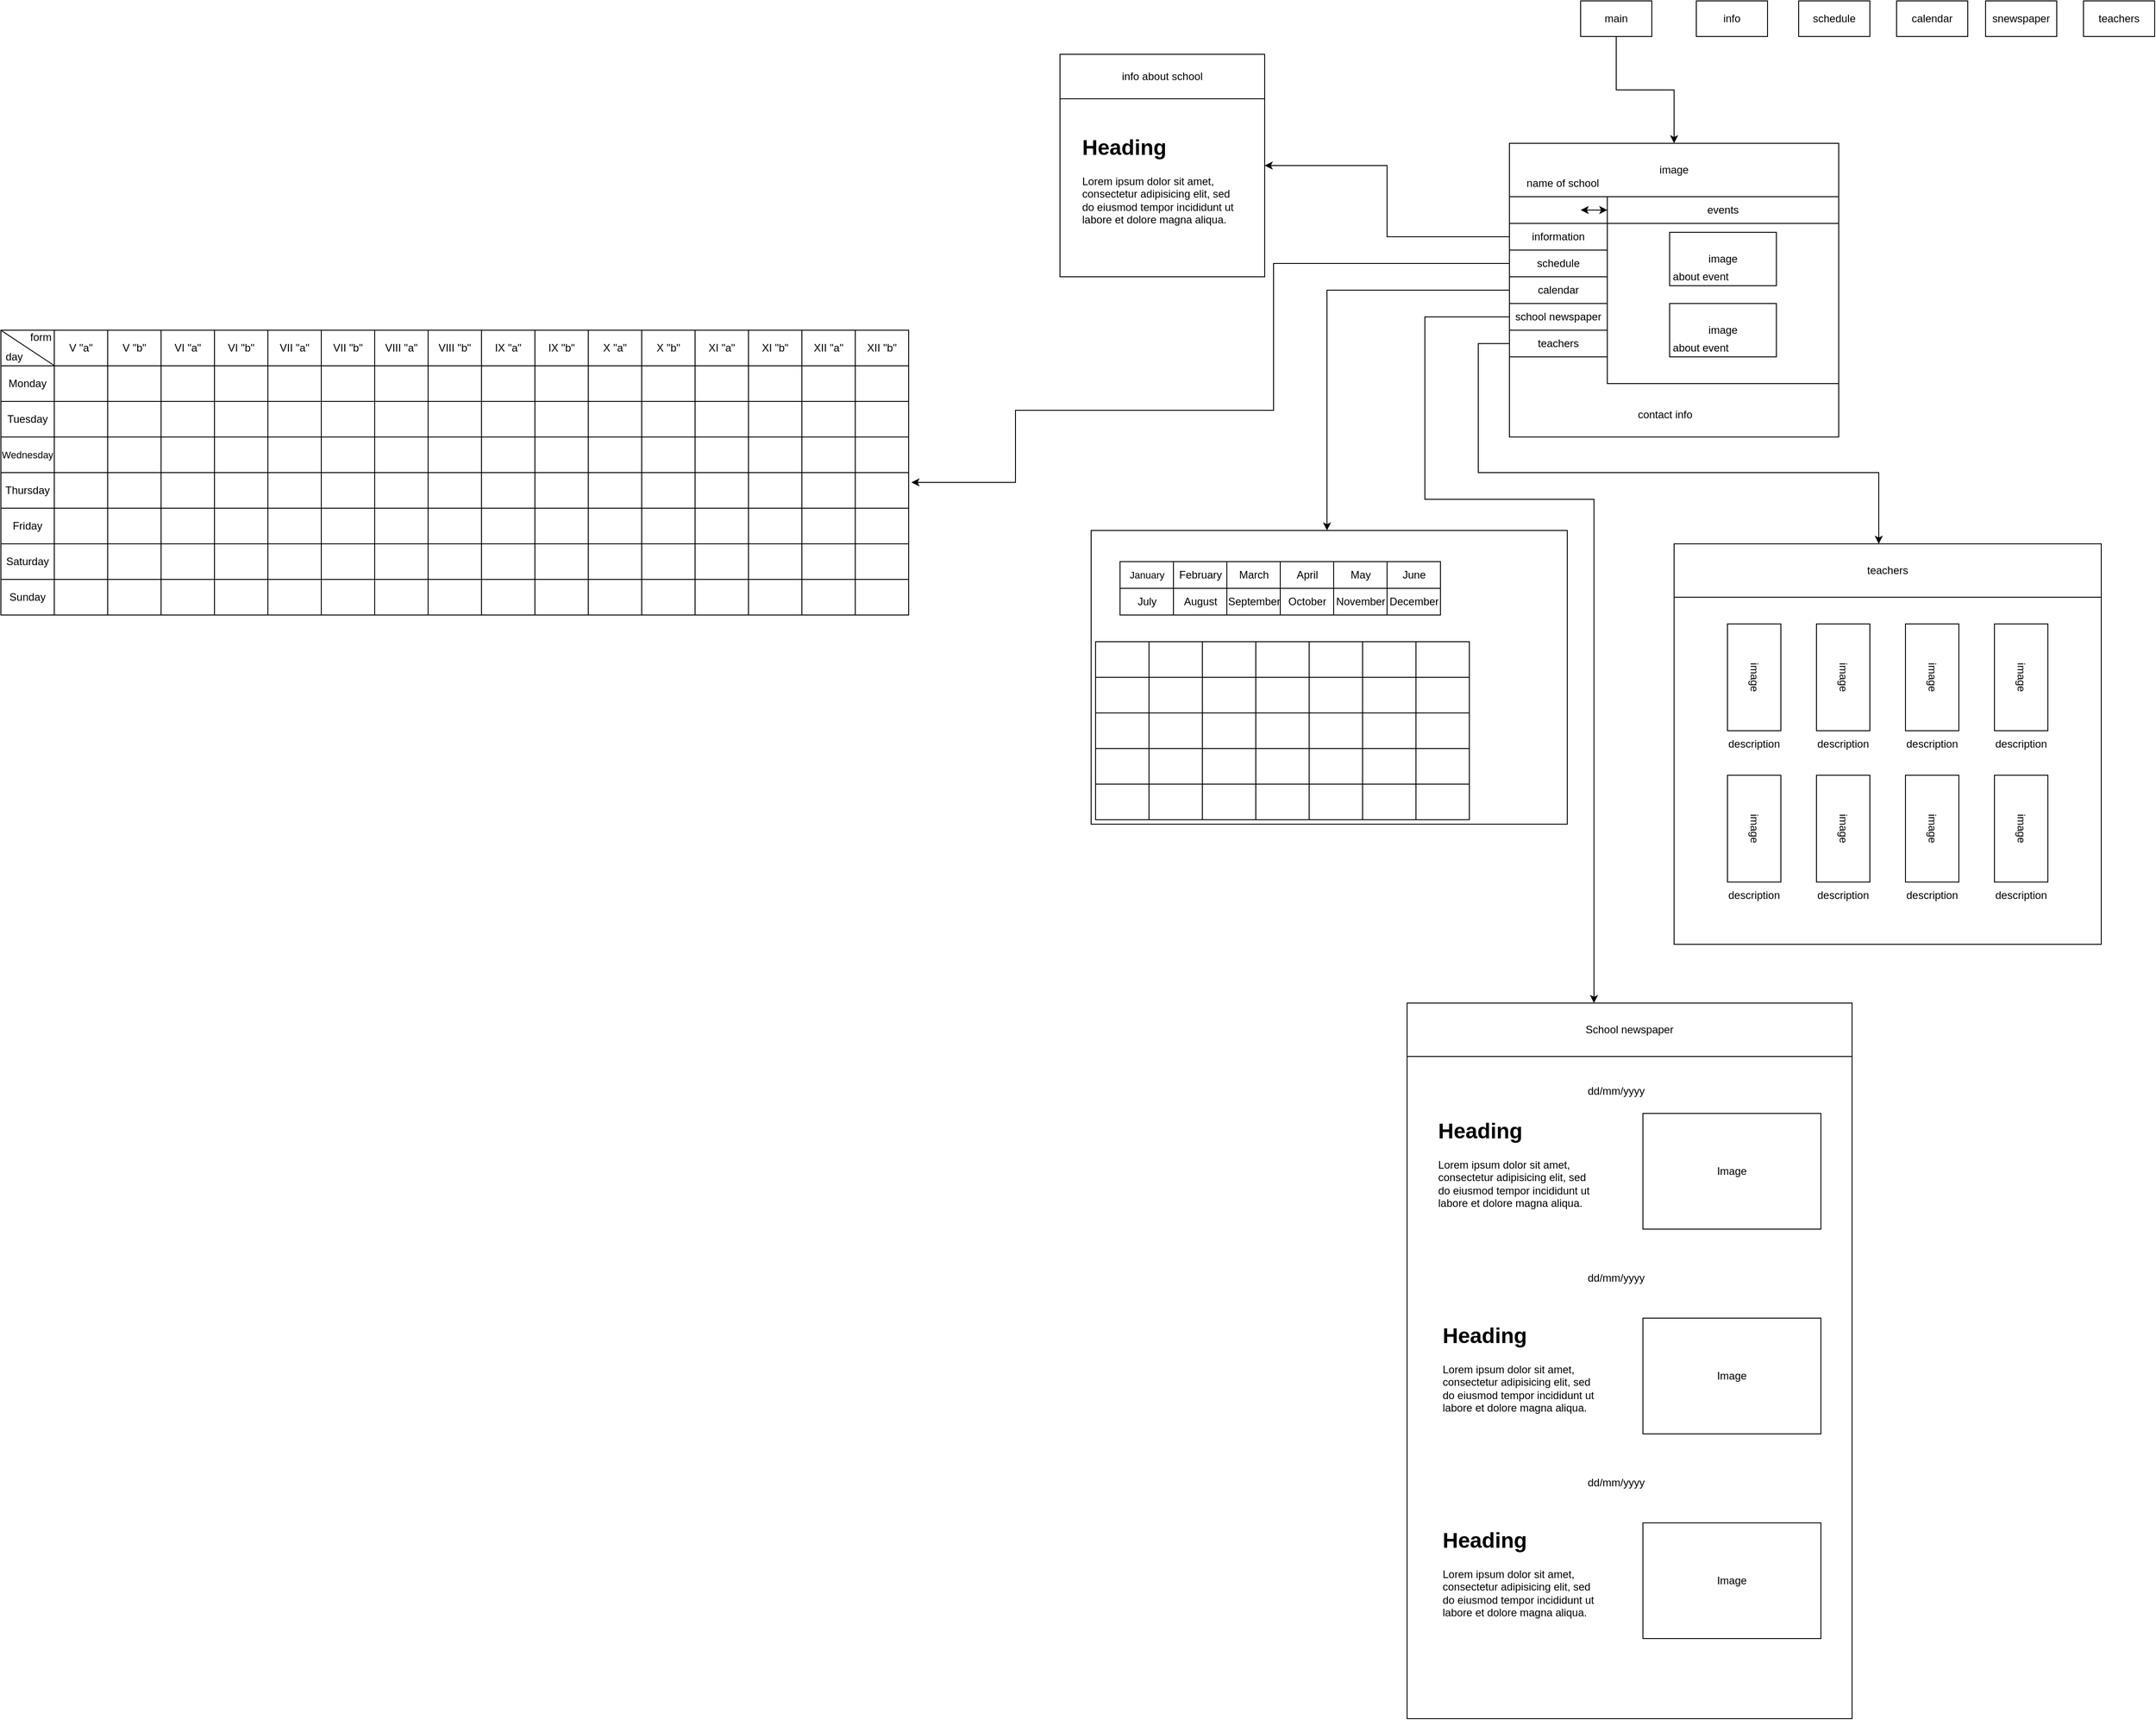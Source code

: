 <mxfile version="15.4.1" type="github">
  <diagram id="V-6PvVMUH32d-ZvBnuU0" name="Page-1">
    <mxGraphModel dx="7880" dy="2484" grid="1" gridSize="10" guides="1" tooltips="1" connect="1" arrows="1" fold="1" page="1" pageScale="1" pageWidth="1920" pageHeight="1200" math="0" shadow="0">
      <root>
        <mxCell id="0" />
        <mxCell id="1" parent="0" />
        <mxCell id="Jwu31BnUULOb9Iycs6mE-23" value="" style="rounded=0;whiteSpace=wrap;html=1;" parent="1" vertex="1">
          <mxGeometry x="855" y="600" width="30" height="30" as="geometry" />
        </mxCell>
        <mxCell id="Jwu31BnUULOb9Iycs6mE-15" style="edgeStyle=orthogonalEdgeStyle;rounded=0;orthogonalLoop=1;jettySize=auto;html=1;exitX=0.5;exitY=1;exitDx=0;exitDy=0;entryX=0.5;entryY=0;entryDx=0;entryDy=0;" parent="1" source="Jwu31BnUULOb9Iycs6mE-1" target="Jwu31BnUULOb9Iycs6mE-5" edge="1">
          <mxGeometry relative="1" as="geometry" />
        </mxCell>
        <mxCell id="Jwu31BnUULOb9Iycs6mE-1" value="main" style="rounded=0;whiteSpace=wrap;html=1;" parent="1" vertex="1">
          <mxGeometry x="855" y="380" width="80" height="40" as="geometry" />
        </mxCell>
        <mxCell id="Jwu31BnUULOb9Iycs6mE-3" value="" style="rounded=0;whiteSpace=wrap;html=1;" parent="1" vertex="1">
          <mxGeometry x="775" y="540" width="370" height="330" as="geometry" />
        </mxCell>
        <mxCell id="Jwu31BnUULOb9Iycs6mE-5" value="image" style="rounded=0;whiteSpace=wrap;html=1;" parent="1" vertex="1">
          <mxGeometry x="775" y="540" width="370" height="60" as="geometry" />
        </mxCell>
        <mxCell id="nRRo2VptIY6yAc5l_RTH-7" value="" style="edgeStyle=orthogonalEdgeStyle;rounded=0;orthogonalLoop=1;jettySize=auto;html=1;" parent="1" source="Jwu31BnUULOb9Iycs6mE-6" target="nRRo2VptIY6yAc5l_RTH-6" edge="1">
          <mxGeometry relative="1" as="geometry" />
        </mxCell>
        <mxCell id="Jwu31BnUULOb9Iycs6mE-6" value="information" style="rounded=0;whiteSpace=wrap;html=1;" parent="1" vertex="1">
          <mxGeometry x="775" y="630" width="110" height="30" as="geometry" />
        </mxCell>
        <mxCell id="Jwu31BnUULOb9Iycs6mE-7" value="events" style="rounded=0;whiteSpace=wrap;html=1;" parent="1" vertex="1">
          <mxGeometry x="885" y="600" width="260" height="30" as="geometry" />
        </mxCell>
        <mxCell id="Jwu31BnUULOb9Iycs6mE-10" value="" style="rounded=0;whiteSpace=wrap;html=1;" parent="1" vertex="1">
          <mxGeometry x="885" y="630" width="260" height="180" as="geometry" />
        </mxCell>
        <mxCell id="Jwu31BnUULOb9Iycs6mE-13" value="image" style="rounded=0;whiteSpace=wrap;html=1;" parent="1" vertex="1">
          <mxGeometry x="955" y="640" width="120" height="60" as="geometry" />
        </mxCell>
        <mxCell id="Jwu31BnUULOb9Iycs6mE-16" value="name of school" style="text;html=1;strokeColor=none;fillColor=none;align=center;verticalAlign=middle;whiteSpace=wrap;rounded=0;" parent="1" vertex="1">
          <mxGeometry x="775" y="570" width="120" height="30" as="geometry" />
        </mxCell>
        <mxCell id="nRRo2VptIY6yAc5l_RTH-12" value="" style="edgeStyle=orthogonalEdgeStyle;rounded=0;orthogonalLoop=1;jettySize=auto;html=1;entryX=1.003;entryY=1.275;entryDx=0;entryDy=0;entryPerimeter=0;" parent="1" source="Jwu31BnUULOb9Iycs6mE-17" target="nRRo2VptIY6yAc5l_RTH-146" edge="1">
          <mxGeometry relative="1" as="geometry">
            <mxPoint x="120" y="840" as="targetPoint" />
            <Array as="points">
              <mxPoint x="510" y="675" />
              <mxPoint x="510" y="840" />
              <mxPoint x="220" y="840" />
              <mxPoint x="220" y="921" />
            </Array>
          </mxGeometry>
        </mxCell>
        <mxCell id="Jwu31BnUULOb9Iycs6mE-17" value="schedule" style="rounded=0;whiteSpace=wrap;html=1;" parent="1" vertex="1">
          <mxGeometry x="775" y="660" width="110" height="30" as="geometry" />
        </mxCell>
        <mxCell id="ObmRaE6gTi8aWYttkkPQ-5" style="edgeStyle=orthogonalEdgeStyle;rounded=0;orthogonalLoop=1;jettySize=auto;html=1;exitX=0;exitY=0.5;exitDx=0;exitDy=0;" edge="1" parent="1" source="Jwu31BnUULOb9Iycs6mE-18" target="ObmRaE6gTi8aWYttkkPQ-6">
          <mxGeometry relative="1" as="geometry">
            <mxPoint x="870" y="1536.0" as="targetPoint" />
            <Array as="points">
              <mxPoint x="680" y="735" />
              <mxPoint x="680" y="940" />
              <mxPoint x="870" y="940" />
            </Array>
          </mxGeometry>
        </mxCell>
        <mxCell id="Jwu31BnUULOb9Iycs6mE-18" value="school newspaper" style="rounded=0;whiteSpace=wrap;html=1;" parent="1" vertex="1">
          <mxGeometry x="775" y="720" width="110" height="30" as="geometry" />
        </mxCell>
        <mxCell id="nRRo2VptIY6yAc5l_RTH-242" value="" style="edgeStyle=orthogonalEdgeStyle;rounded=0;orthogonalLoop=1;jettySize=auto;html=1;" parent="1" source="Jwu31BnUULOb9Iycs6mE-19" target="nRRo2VptIY6yAc5l_RTH-241" edge="1">
          <mxGeometry relative="1" as="geometry">
            <Array as="points">
              <mxPoint x="570" y="705" />
              <mxPoint x="570" y="1100" />
            </Array>
          </mxGeometry>
        </mxCell>
        <mxCell id="Jwu31BnUULOb9Iycs6mE-19" value="calendar" style="rounded=0;whiteSpace=wrap;html=1;" parent="1" vertex="1">
          <mxGeometry x="775" y="690" width="110" height="30" as="geometry" />
        </mxCell>
        <mxCell id="Jwu31BnUULOb9Iycs6mE-21" value="" style="endArrow=classic;startArrow=none;html=1;entryX=0;entryY=0.5;entryDx=0;entryDy=0;" parent="1" source="Jwu31BnUULOb9Iycs6mE-23" target="Jwu31BnUULOb9Iycs6mE-7" edge="1">
          <mxGeometry width="50" height="50" relative="1" as="geometry">
            <mxPoint x="858" y="615" as="sourcePoint" />
            <mxPoint x="1185" y="640" as="targetPoint" />
          </mxGeometry>
        </mxCell>
        <mxCell id="Jwu31BnUULOb9Iycs6mE-25" value="" style="endArrow=classic;startArrow=classic;html=1;exitX=0;exitY=0.5;exitDx=0;exitDy=0;" parent="1" source="Jwu31BnUULOb9Iycs6mE-7" edge="1">
          <mxGeometry width="50" height="50" relative="1" as="geometry">
            <mxPoint x="1135" y="690" as="sourcePoint" />
            <mxPoint x="855" y="615" as="targetPoint" />
          </mxGeometry>
        </mxCell>
        <mxCell id="ObmRaE6gTi8aWYttkkPQ-21" value="" style="edgeStyle=orthogonalEdgeStyle;rounded=0;orthogonalLoop=1;jettySize=auto;html=1;" edge="1" parent="1" source="p2gwI2hENf3b1LdJI1cL-1" target="ObmRaE6gTi8aWYttkkPQ-20">
          <mxGeometry relative="1" as="geometry">
            <Array as="points">
              <mxPoint x="740" y="765" />
              <mxPoint x="740" y="910" />
              <mxPoint x="1190" y="910" />
            </Array>
          </mxGeometry>
        </mxCell>
        <mxCell id="p2gwI2hENf3b1LdJI1cL-1" value="teachers" style="rounded=0;whiteSpace=wrap;html=1;" parent="1" vertex="1">
          <mxGeometry x="775" y="750" width="110" height="30" as="geometry" />
        </mxCell>
        <mxCell id="p2gwI2hENf3b1LdJI1cL-2" value="contact info" style="text;html=1;strokeColor=none;fillColor=none;align=center;verticalAlign=middle;whiteSpace=wrap;rounded=0;" parent="1" vertex="1">
          <mxGeometry x="825" y="820" width="250" height="50" as="geometry" />
        </mxCell>
        <mxCell id="p2gwI2hENf3b1LdJI1cL-3" value="about event" style="text;html=1;strokeColor=none;fillColor=none;align=center;verticalAlign=middle;whiteSpace=wrap;rounded=0;" parent="1" vertex="1">
          <mxGeometry x="955" y="680" width="70" height="20" as="geometry" />
        </mxCell>
        <mxCell id="nRRo2VptIY6yAc5l_RTH-2" value="image" style="rounded=0;whiteSpace=wrap;html=1;" parent="1" vertex="1">
          <mxGeometry x="955" y="720" width="120" height="60" as="geometry" />
        </mxCell>
        <mxCell id="nRRo2VptIY6yAc5l_RTH-3" value="about event" style="text;html=1;strokeColor=none;fillColor=none;align=center;verticalAlign=middle;whiteSpace=wrap;rounded=0;" parent="1" vertex="1">
          <mxGeometry x="955" y="760" width="70" height="20" as="geometry" />
        </mxCell>
        <mxCell id="nRRo2VptIY6yAc5l_RTH-6" value="" style="whiteSpace=wrap;html=1;rounded=0;" parent="1" vertex="1">
          <mxGeometry x="270" y="440" width="230" height="250" as="geometry" />
        </mxCell>
        <mxCell id="nRRo2VptIY6yAc5l_RTH-8" value="&lt;h1&gt;Heading&lt;/h1&gt;&lt;p&gt;Lorem ipsum dolor sit amet, consectetur adipisicing elit, sed do eiusmod tempor incididunt ut labore et dolore magna aliqua.&lt;/p&gt;" style="text;html=1;strokeColor=none;fillColor=none;spacing=5;spacingTop=-20;whiteSpace=wrap;overflow=hidden;rounded=0;" parent="1" vertex="1">
          <mxGeometry x="290" y="525" width="190" height="120" as="geometry" />
        </mxCell>
        <mxCell id="nRRo2VptIY6yAc5l_RTH-9" value="info about school" style="rounded=0;whiteSpace=wrap;html=1;" parent="1" vertex="1">
          <mxGeometry x="270" y="440" width="230" height="50" as="geometry" />
        </mxCell>
        <mxCell id="nRRo2VptIY6yAc5l_RTH-91" value="" style="shape=table;startSize=0;container=1;collapsible=0;childLayout=tableLayout;" parent="1" vertex="1">
          <mxGeometry x="-920" y="750" width="1020" height="320" as="geometry" />
        </mxCell>
        <mxCell id="nRRo2VptIY6yAc5l_RTH-92" value="" style="shape=partialRectangle;collapsible=0;dropTarget=0;pointerEvents=0;fillColor=none;top=0;left=0;bottom=0;right=0;points=[[0,0.5],[1,0.5]];portConstraint=eastwest;" parent="nRRo2VptIY6yAc5l_RTH-91" vertex="1">
          <mxGeometry width="1020" height="40" as="geometry" />
        </mxCell>
        <mxCell id="nRRo2VptIY6yAc5l_RTH-93" value="" style="shape=partialRectangle;html=1;whiteSpace=wrap;connectable=0;overflow=hidden;fillColor=none;top=0;left=0;bottom=0;right=0;pointerEvents=1;" parent="nRRo2VptIY6yAc5l_RTH-92" vertex="1">
          <mxGeometry width="60" height="40" as="geometry">
            <mxRectangle width="60" height="40" as="alternateBounds" />
          </mxGeometry>
        </mxCell>
        <mxCell id="nRRo2VptIY6yAc5l_RTH-94" value="V &quot;a&quot;" style="shape=partialRectangle;html=1;whiteSpace=wrap;connectable=0;overflow=hidden;fillColor=none;top=0;left=0;bottom=0;right=0;pointerEvents=1;" parent="nRRo2VptIY6yAc5l_RTH-92" vertex="1">
          <mxGeometry x="60" width="60" height="40" as="geometry">
            <mxRectangle width="60" height="40" as="alternateBounds" />
          </mxGeometry>
        </mxCell>
        <mxCell id="nRRo2VptIY6yAc5l_RTH-95" value="V &quot;b&quot;" style="shape=partialRectangle;html=1;whiteSpace=wrap;connectable=0;overflow=hidden;fillColor=none;top=0;left=0;bottom=0;right=0;pointerEvents=1;" parent="nRRo2VptIY6yAc5l_RTH-92" vertex="1">
          <mxGeometry x="120" width="60" height="40" as="geometry">
            <mxRectangle width="60" height="40" as="alternateBounds" />
          </mxGeometry>
        </mxCell>
        <mxCell id="nRRo2VptIY6yAc5l_RTH-96" value="VI &quot;a&quot;" style="shape=partialRectangle;html=1;whiteSpace=wrap;connectable=0;overflow=hidden;fillColor=none;top=0;left=0;bottom=0;right=0;pointerEvents=1;" parent="nRRo2VptIY6yAc5l_RTH-92" vertex="1">
          <mxGeometry x="180" width="60" height="40" as="geometry">
            <mxRectangle width="60" height="40" as="alternateBounds" />
          </mxGeometry>
        </mxCell>
        <mxCell id="nRRo2VptIY6yAc5l_RTH-97" value="VI &quot;b&quot;" style="shape=partialRectangle;html=1;whiteSpace=wrap;connectable=0;overflow=hidden;fillColor=none;top=0;left=0;bottom=0;right=0;pointerEvents=1;" parent="nRRo2VptIY6yAc5l_RTH-92" vertex="1">
          <mxGeometry x="240" width="60" height="40" as="geometry">
            <mxRectangle width="60" height="40" as="alternateBounds" />
          </mxGeometry>
        </mxCell>
        <mxCell id="nRRo2VptIY6yAc5l_RTH-98" value="VII &quot;a&quot;" style="shape=partialRectangle;html=1;whiteSpace=wrap;connectable=0;overflow=hidden;fillColor=none;top=0;left=0;bottom=0;right=0;pointerEvents=1;" parent="nRRo2VptIY6yAc5l_RTH-92" vertex="1">
          <mxGeometry x="300" width="60" height="40" as="geometry">
            <mxRectangle width="60" height="40" as="alternateBounds" />
          </mxGeometry>
        </mxCell>
        <mxCell id="nRRo2VptIY6yAc5l_RTH-99" value="&lt;span&gt;VII &quot;b&quot;&lt;/span&gt;" style="shape=partialRectangle;html=1;whiteSpace=wrap;connectable=0;overflow=hidden;fillColor=none;top=0;left=0;bottom=0;right=0;pointerEvents=1;" parent="nRRo2VptIY6yAc5l_RTH-92" vertex="1">
          <mxGeometry x="360" width="60" height="40" as="geometry">
            <mxRectangle width="60" height="40" as="alternateBounds" />
          </mxGeometry>
        </mxCell>
        <mxCell id="nRRo2VptIY6yAc5l_RTH-100" value="&lt;span&gt;VIII &quot;a&quot;&lt;/span&gt;" style="shape=partialRectangle;html=1;whiteSpace=wrap;connectable=0;overflow=hidden;fillColor=none;top=0;left=0;bottom=0;right=0;pointerEvents=1;" parent="nRRo2VptIY6yAc5l_RTH-92" vertex="1">
          <mxGeometry x="420" width="60" height="40" as="geometry">
            <mxRectangle width="60" height="40" as="alternateBounds" />
          </mxGeometry>
        </mxCell>
        <mxCell id="nRRo2VptIY6yAc5l_RTH-101" value="&lt;span&gt;VIII &quot;b&quot;&lt;/span&gt;" style="shape=partialRectangle;html=1;whiteSpace=wrap;connectable=0;overflow=hidden;fillColor=none;top=0;left=0;bottom=0;right=0;pointerEvents=1;" parent="nRRo2VptIY6yAc5l_RTH-92" vertex="1">
          <mxGeometry x="480" width="60" height="40" as="geometry">
            <mxRectangle width="60" height="40" as="alternateBounds" />
          </mxGeometry>
        </mxCell>
        <mxCell id="nRRo2VptIY6yAc5l_RTH-102" value="IX &quot;a&quot;" style="shape=partialRectangle;html=1;whiteSpace=wrap;connectable=0;overflow=hidden;fillColor=none;top=0;left=0;bottom=0;right=0;pointerEvents=1;" parent="nRRo2VptIY6yAc5l_RTH-92" vertex="1">
          <mxGeometry x="540" width="60" height="40" as="geometry">
            <mxRectangle width="60" height="40" as="alternateBounds" />
          </mxGeometry>
        </mxCell>
        <mxCell id="nRRo2VptIY6yAc5l_RTH-103" value="&lt;span&gt;IX &quot;b&quot;&lt;/span&gt;" style="shape=partialRectangle;html=1;whiteSpace=wrap;connectable=0;overflow=hidden;fillColor=none;top=0;left=0;bottom=0;right=0;pointerEvents=1;" parent="nRRo2VptIY6yAc5l_RTH-92" vertex="1">
          <mxGeometry x="600" width="60" height="40" as="geometry">
            <mxRectangle width="60" height="40" as="alternateBounds" />
          </mxGeometry>
        </mxCell>
        <mxCell id="nRRo2VptIY6yAc5l_RTH-104" value="&lt;span&gt;X &quot;a&quot;&lt;/span&gt;" style="shape=partialRectangle;html=1;whiteSpace=wrap;connectable=0;overflow=hidden;fillColor=none;top=0;left=0;bottom=0;right=0;pointerEvents=1;" parent="nRRo2VptIY6yAc5l_RTH-92" vertex="1">
          <mxGeometry x="660" width="60" height="40" as="geometry">
            <mxRectangle width="60" height="40" as="alternateBounds" />
          </mxGeometry>
        </mxCell>
        <mxCell id="nRRo2VptIY6yAc5l_RTH-105" value="&lt;span&gt;X &quot;b&quot;&lt;/span&gt;" style="shape=partialRectangle;html=1;whiteSpace=wrap;connectable=0;overflow=hidden;fillColor=none;top=0;left=0;bottom=0;right=0;pointerEvents=1;" parent="nRRo2VptIY6yAc5l_RTH-92" vertex="1">
          <mxGeometry x="720" width="60" height="40" as="geometry">
            <mxRectangle width="60" height="40" as="alternateBounds" />
          </mxGeometry>
        </mxCell>
        <mxCell id="nRRo2VptIY6yAc5l_RTH-106" value="XI &quot;a&quot;" style="shape=partialRectangle;html=1;whiteSpace=wrap;connectable=0;overflow=hidden;fillColor=none;top=0;left=0;bottom=0;right=0;pointerEvents=1;" parent="nRRo2VptIY6yAc5l_RTH-92" vertex="1">
          <mxGeometry x="780" width="60" height="40" as="geometry">
            <mxRectangle width="60" height="40" as="alternateBounds" />
          </mxGeometry>
        </mxCell>
        <mxCell id="nRRo2VptIY6yAc5l_RTH-107" value="&lt;span&gt;XI &quot;b&quot;&lt;/span&gt;" style="shape=partialRectangle;html=1;whiteSpace=wrap;connectable=0;overflow=hidden;fillColor=none;top=0;left=0;bottom=0;right=0;pointerEvents=1;" parent="nRRo2VptIY6yAc5l_RTH-92" vertex="1">
          <mxGeometry x="840" width="60" height="40" as="geometry">
            <mxRectangle width="60" height="40" as="alternateBounds" />
          </mxGeometry>
        </mxCell>
        <mxCell id="nRRo2VptIY6yAc5l_RTH-108" value="&lt;span&gt;XII &quot;a&quot;&lt;/span&gt;" style="shape=partialRectangle;html=1;whiteSpace=wrap;connectable=0;overflow=hidden;fillColor=none;top=0;left=0;bottom=0;right=0;pointerEvents=1;" parent="nRRo2VptIY6yAc5l_RTH-92" vertex="1">
          <mxGeometry x="900" width="60" height="40" as="geometry">
            <mxRectangle width="60" height="40" as="alternateBounds" />
          </mxGeometry>
        </mxCell>
        <mxCell id="nRRo2VptIY6yAc5l_RTH-109" value="&lt;span&gt;XII &quot;b&quot;&lt;/span&gt;" style="shape=partialRectangle;html=1;whiteSpace=wrap;connectable=0;overflow=hidden;fillColor=none;top=0;left=0;bottom=0;right=0;pointerEvents=1;" parent="nRRo2VptIY6yAc5l_RTH-92" vertex="1">
          <mxGeometry x="960" width="60" height="40" as="geometry">
            <mxRectangle width="60" height="40" as="alternateBounds" />
          </mxGeometry>
        </mxCell>
        <mxCell id="nRRo2VptIY6yAc5l_RTH-110" value="" style="shape=partialRectangle;collapsible=0;dropTarget=0;pointerEvents=0;fillColor=none;top=0;left=0;bottom=0;right=0;points=[[0,0.5],[1,0.5]];portConstraint=eastwest;" parent="nRRo2VptIY6yAc5l_RTH-91" vertex="1">
          <mxGeometry y="40" width="1020" height="40" as="geometry" />
        </mxCell>
        <mxCell id="nRRo2VptIY6yAc5l_RTH-111" value="" style="shape=partialRectangle;html=1;whiteSpace=wrap;connectable=0;overflow=hidden;fillColor=none;top=0;left=0;bottom=0;right=0;pointerEvents=1;" parent="nRRo2VptIY6yAc5l_RTH-110" vertex="1">
          <mxGeometry width="60" height="40" as="geometry">
            <mxRectangle width="60" height="40" as="alternateBounds" />
          </mxGeometry>
        </mxCell>
        <mxCell id="nRRo2VptIY6yAc5l_RTH-112" value="" style="shape=partialRectangle;html=1;whiteSpace=wrap;connectable=0;overflow=hidden;fillColor=none;top=0;left=0;bottom=0;right=0;pointerEvents=1;" parent="nRRo2VptIY6yAc5l_RTH-110" vertex="1">
          <mxGeometry x="60" width="60" height="40" as="geometry">
            <mxRectangle width="60" height="40" as="alternateBounds" />
          </mxGeometry>
        </mxCell>
        <mxCell id="nRRo2VptIY6yAc5l_RTH-113" value="" style="shape=partialRectangle;html=1;whiteSpace=wrap;connectable=0;overflow=hidden;fillColor=none;top=0;left=0;bottom=0;right=0;pointerEvents=1;" parent="nRRo2VptIY6yAc5l_RTH-110" vertex="1">
          <mxGeometry x="120" width="60" height="40" as="geometry">
            <mxRectangle width="60" height="40" as="alternateBounds" />
          </mxGeometry>
        </mxCell>
        <mxCell id="nRRo2VptIY6yAc5l_RTH-114" value="" style="shape=partialRectangle;html=1;whiteSpace=wrap;connectable=0;overflow=hidden;fillColor=none;top=0;left=0;bottom=0;right=0;pointerEvents=1;" parent="nRRo2VptIY6yAc5l_RTH-110" vertex="1">
          <mxGeometry x="180" width="60" height="40" as="geometry">
            <mxRectangle width="60" height="40" as="alternateBounds" />
          </mxGeometry>
        </mxCell>
        <mxCell id="nRRo2VptIY6yAc5l_RTH-115" value="" style="shape=partialRectangle;html=1;whiteSpace=wrap;connectable=0;overflow=hidden;fillColor=none;top=0;left=0;bottom=0;right=0;pointerEvents=1;" parent="nRRo2VptIY6yAc5l_RTH-110" vertex="1">
          <mxGeometry x="240" width="60" height="40" as="geometry">
            <mxRectangle width="60" height="40" as="alternateBounds" />
          </mxGeometry>
        </mxCell>
        <mxCell id="nRRo2VptIY6yAc5l_RTH-116" value="" style="shape=partialRectangle;html=1;whiteSpace=wrap;connectable=0;overflow=hidden;fillColor=none;top=0;left=0;bottom=0;right=0;pointerEvents=1;" parent="nRRo2VptIY6yAc5l_RTH-110" vertex="1">
          <mxGeometry x="300" width="60" height="40" as="geometry">
            <mxRectangle width="60" height="40" as="alternateBounds" />
          </mxGeometry>
        </mxCell>
        <mxCell id="nRRo2VptIY6yAc5l_RTH-117" value="" style="shape=partialRectangle;html=1;whiteSpace=wrap;connectable=0;overflow=hidden;fillColor=none;top=0;left=0;bottom=0;right=0;pointerEvents=1;" parent="nRRo2VptIY6yAc5l_RTH-110" vertex="1">
          <mxGeometry x="360" width="60" height="40" as="geometry">
            <mxRectangle width="60" height="40" as="alternateBounds" />
          </mxGeometry>
        </mxCell>
        <mxCell id="nRRo2VptIY6yAc5l_RTH-118" value="" style="shape=partialRectangle;html=1;whiteSpace=wrap;connectable=0;overflow=hidden;fillColor=none;top=0;left=0;bottom=0;right=0;pointerEvents=1;" parent="nRRo2VptIY6yAc5l_RTH-110" vertex="1">
          <mxGeometry x="420" width="60" height="40" as="geometry">
            <mxRectangle width="60" height="40" as="alternateBounds" />
          </mxGeometry>
        </mxCell>
        <mxCell id="nRRo2VptIY6yAc5l_RTH-119" value="" style="shape=partialRectangle;html=1;whiteSpace=wrap;connectable=0;overflow=hidden;fillColor=none;top=0;left=0;bottom=0;right=0;pointerEvents=1;" parent="nRRo2VptIY6yAc5l_RTH-110" vertex="1">
          <mxGeometry x="480" width="60" height="40" as="geometry">
            <mxRectangle width="60" height="40" as="alternateBounds" />
          </mxGeometry>
        </mxCell>
        <mxCell id="nRRo2VptIY6yAc5l_RTH-120" value="" style="shape=partialRectangle;html=1;whiteSpace=wrap;connectable=0;overflow=hidden;fillColor=none;top=0;left=0;bottom=0;right=0;pointerEvents=1;" parent="nRRo2VptIY6yAc5l_RTH-110" vertex="1">
          <mxGeometry x="540" width="60" height="40" as="geometry">
            <mxRectangle width="60" height="40" as="alternateBounds" />
          </mxGeometry>
        </mxCell>
        <mxCell id="nRRo2VptIY6yAc5l_RTH-121" value="" style="shape=partialRectangle;html=1;whiteSpace=wrap;connectable=0;overflow=hidden;fillColor=none;top=0;left=0;bottom=0;right=0;pointerEvents=1;" parent="nRRo2VptIY6yAc5l_RTH-110" vertex="1">
          <mxGeometry x="600" width="60" height="40" as="geometry">
            <mxRectangle width="60" height="40" as="alternateBounds" />
          </mxGeometry>
        </mxCell>
        <mxCell id="nRRo2VptIY6yAc5l_RTH-122" value="" style="shape=partialRectangle;html=1;whiteSpace=wrap;connectable=0;overflow=hidden;fillColor=none;top=0;left=0;bottom=0;right=0;pointerEvents=1;" parent="nRRo2VptIY6yAc5l_RTH-110" vertex="1">
          <mxGeometry x="660" width="60" height="40" as="geometry">
            <mxRectangle width="60" height="40" as="alternateBounds" />
          </mxGeometry>
        </mxCell>
        <mxCell id="nRRo2VptIY6yAc5l_RTH-123" value="" style="shape=partialRectangle;html=1;whiteSpace=wrap;connectable=0;overflow=hidden;fillColor=none;top=0;left=0;bottom=0;right=0;pointerEvents=1;" parent="nRRo2VptIY6yAc5l_RTH-110" vertex="1">
          <mxGeometry x="720" width="60" height="40" as="geometry">
            <mxRectangle width="60" height="40" as="alternateBounds" />
          </mxGeometry>
        </mxCell>
        <mxCell id="nRRo2VptIY6yAc5l_RTH-124" value="" style="shape=partialRectangle;html=1;whiteSpace=wrap;connectable=0;overflow=hidden;fillColor=none;top=0;left=0;bottom=0;right=0;pointerEvents=1;" parent="nRRo2VptIY6yAc5l_RTH-110" vertex="1">
          <mxGeometry x="780" width="60" height="40" as="geometry">
            <mxRectangle width="60" height="40" as="alternateBounds" />
          </mxGeometry>
        </mxCell>
        <mxCell id="nRRo2VptIY6yAc5l_RTH-125" value="" style="shape=partialRectangle;html=1;whiteSpace=wrap;connectable=0;overflow=hidden;fillColor=none;top=0;left=0;bottom=0;right=0;pointerEvents=1;" parent="nRRo2VptIY6yAc5l_RTH-110" vertex="1">
          <mxGeometry x="840" width="60" height="40" as="geometry">
            <mxRectangle width="60" height="40" as="alternateBounds" />
          </mxGeometry>
        </mxCell>
        <mxCell id="nRRo2VptIY6yAc5l_RTH-126" value="" style="shape=partialRectangle;html=1;whiteSpace=wrap;connectable=0;overflow=hidden;fillColor=none;top=0;left=0;bottom=0;right=0;pointerEvents=1;" parent="nRRo2VptIY6yAc5l_RTH-110" vertex="1">
          <mxGeometry x="900" width="60" height="40" as="geometry">
            <mxRectangle width="60" height="40" as="alternateBounds" />
          </mxGeometry>
        </mxCell>
        <mxCell id="nRRo2VptIY6yAc5l_RTH-127" value="" style="shape=partialRectangle;html=1;whiteSpace=wrap;connectable=0;overflow=hidden;fillColor=none;top=0;left=0;bottom=0;right=0;pointerEvents=1;" parent="nRRo2VptIY6yAc5l_RTH-110" vertex="1">
          <mxGeometry x="960" width="60" height="40" as="geometry">
            <mxRectangle width="60" height="40" as="alternateBounds" />
          </mxGeometry>
        </mxCell>
        <mxCell id="nRRo2VptIY6yAc5l_RTH-128" value="" style="shape=partialRectangle;collapsible=0;dropTarget=0;pointerEvents=0;fillColor=none;top=0;left=0;bottom=0;right=0;points=[[0,0.5],[1,0.5]];portConstraint=eastwest;" parent="nRRo2VptIY6yAc5l_RTH-91" vertex="1">
          <mxGeometry y="80" width="1020" height="40" as="geometry" />
        </mxCell>
        <mxCell id="nRRo2VptIY6yAc5l_RTH-129" value="" style="shape=partialRectangle;html=1;whiteSpace=wrap;connectable=0;overflow=hidden;fillColor=none;top=0;left=0;bottom=0;right=0;pointerEvents=1;" parent="nRRo2VptIY6yAc5l_RTH-128" vertex="1">
          <mxGeometry width="60" height="40" as="geometry">
            <mxRectangle width="60" height="40" as="alternateBounds" />
          </mxGeometry>
        </mxCell>
        <mxCell id="nRRo2VptIY6yAc5l_RTH-130" value="" style="shape=partialRectangle;html=1;whiteSpace=wrap;connectable=0;overflow=hidden;fillColor=none;top=0;left=0;bottom=0;right=0;pointerEvents=1;" parent="nRRo2VptIY6yAc5l_RTH-128" vertex="1">
          <mxGeometry x="60" width="60" height="40" as="geometry">
            <mxRectangle width="60" height="40" as="alternateBounds" />
          </mxGeometry>
        </mxCell>
        <mxCell id="nRRo2VptIY6yAc5l_RTH-131" value="" style="shape=partialRectangle;html=1;whiteSpace=wrap;connectable=0;overflow=hidden;fillColor=none;top=0;left=0;bottom=0;right=0;pointerEvents=1;" parent="nRRo2VptIY6yAc5l_RTH-128" vertex="1">
          <mxGeometry x="120" width="60" height="40" as="geometry">
            <mxRectangle width="60" height="40" as="alternateBounds" />
          </mxGeometry>
        </mxCell>
        <mxCell id="nRRo2VptIY6yAc5l_RTH-132" value="" style="shape=partialRectangle;html=1;whiteSpace=wrap;connectable=0;overflow=hidden;fillColor=none;top=0;left=0;bottom=0;right=0;pointerEvents=1;" parent="nRRo2VptIY6yAc5l_RTH-128" vertex="1">
          <mxGeometry x="180" width="60" height="40" as="geometry">
            <mxRectangle width="60" height="40" as="alternateBounds" />
          </mxGeometry>
        </mxCell>
        <mxCell id="nRRo2VptIY6yAc5l_RTH-133" value="" style="shape=partialRectangle;html=1;whiteSpace=wrap;connectable=0;overflow=hidden;fillColor=none;top=0;left=0;bottom=0;right=0;pointerEvents=1;" parent="nRRo2VptIY6yAc5l_RTH-128" vertex="1">
          <mxGeometry x="240" width="60" height="40" as="geometry">
            <mxRectangle width="60" height="40" as="alternateBounds" />
          </mxGeometry>
        </mxCell>
        <mxCell id="nRRo2VptIY6yAc5l_RTH-134" value="" style="shape=partialRectangle;html=1;whiteSpace=wrap;connectable=0;overflow=hidden;fillColor=none;top=0;left=0;bottom=0;right=0;pointerEvents=1;" parent="nRRo2VptIY6yAc5l_RTH-128" vertex="1">
          <mxGeometry x="300" width="60" height="40" as="geometry">
            <mxRectangle width="60" height="40" as="alternateBounds" />
          </mxGeometry>
        </mxCell>
        <mxCell id="nRRo2VptIY6yAc5l_RTH-135" value="" style="shape=partialRectangle;html=1;whiteSpace=wrap;connectable=0;overflow=hidden;fillColor=none;top=0;left=0;bottom=0;right=0;pointerEvents=1;" parent="nRRo2VptIY6yAc5l_RTH-128" vertex="1">
          <mxGeometry x="360" width="60" height="40" as="geometry">
            <mxRectangle width="60" height="40" as="alternateBounds" />
          </mxGeometry>
        </mxCell>
        <mxCell id="nRRo2VptIY6yAc5l_RTH-136" value="" style="shape=partialRectangle;html=1;whiteSpace=wrap;connectable=0;overflow=hidden;fillColor=none;top=0;left=0;bottom=0;right=0;pointerEvents=1;" parent="nRRo2VptIY6yAc5l_RTH-128" vertex="1">
          <mxGeometry x="420" width="60" height="40" as="geometry">
            <mxRectangle width="60" height="40" as="alternateBounds" />
          </mxGeometry>
        </mxCell>
        <mxCell id="nRRo2VptIY6yAc5l_RTH-137" value="" style="shape=partialRectangle;html=1;whiteSpace=wrap;connectable=0;overflow=hidden;fillColor=none;top=0;left=0;bottom=0;right=0;pointerEvents=1;" parent="nRRo2VptIY6yAc5l_RTH-128" vertex="1">
          <mxGeometry x="480" width="60" height="40" as="geometry">
            <mxRectangle width="60" height="40" as="alternateBounds" />
          </mxGeometry>
        </mxCell>
        <mxCell id="nRRo2VptIY6yAc5l_RTH-138" value="" style="shape=partialRectangle;html=1;whiteSpace=wrap;connectable=0;overflow=hidden;fillColor=none;top=0;left=0;bottom=0;right=0;pointerEvents=1;" parent="nRRo2VptIY6yAc5l_RTH-128" vertex="1">
          <mxGeometry x="540" width="60" height="40" as="geometry">
            <mxRectangle width="60" height="40" as="alternateBounds" />
          </mxGeometry>
        </mxCell>
        <mxCell id="nRRo2VptIY6yAc5l_RTH-139" value="" style="shape=partialRectangle;html=1;whiteSpace=wrap;connectable=0;overflow=hidden;fillColor=none;top=0;left=0;bottom=0;right=0;pointerEvents=1;" parent="nRRo2VptIY6yAc5l_RTH-128" vertex="1">
          <mxGeometry x="600" width="60" height="40" as="geometry">
            <mxRectangle width="60" height="40" as="alternateBounds" />
          </mxGeometry>
        </mxCell>
        <mxCell id="nRRo2VptIY6yAc5l_RTH-140" value="" style="shape=partialRectangle;html=1;whiteSpace=wrap;connectable=0;overflow=hidden;fillColor=none;top=0;left=0;bottom=0;right=0;pointerEvents=1;" parent="nRRo2VptIY6yAc5l_RTH-128" vertex="1">
          <mxGeometry x="660" width="60" height="40" as="geometry">
            <mxRectangle width="60" height="40" as="alternateBounds" />
          </mxGeometry>
        </mxCell>
        <mxCell id="nRRo2VptIY6yAc5l_RTH-141" value="" style="shape=partialRectangle;html=1;whiteSpace=wrap;connectable=0;overflow=hidden;fillColor=none;top=0;left=0;bottom=0;right=0;pointerEvents=1;" parent="nRRo2VptIY6yAc5l_RTH-128" vertex="1">
          <mxGeometry x="720" width="60" height="40" as="geometry">
            <mxRectangle width="60" height="40" as="alternateBounds" />
          </mxGeometry>
        </mxCell>
        <mxCell id="nRRo2VptIY6yAc5l_RTH-142" value="" style="shape=partialRectangle;html=1;whiteSpace=wrap;connectable=0;overflow=hidden;fillColor=none;top=0;left=0;bottom=0;right=0;pointerEvents=1;" parent="nRRo2VptIY6yAc5l_RTH-128" vertex="1">
          <mxGeometry x="780" width="60" height="40" as="geometry">
            <mxRectangle width="60" height="40" as="alternateBounds" />
          </mxGeometry>
        </mxCell>
        <mxCell id="nRRo2VptIY6yAc5l_RTH-143" value="" style="shape=partialRectangle;html=1;whiteSpace=wrap;connectable=0;overflow=hidden;fillColor=none;top=0;left=0;bottom=0;right=0;pointerEvents=1;" parent="nRRo2VptIY6yAc5l_RTH-128" vertex="1">
          <mxGeometry x="840" width="60" height="40" as="geometry">
            <mxRectangle width="60" height="40" as="alternateBounds" />
          </mxGeometry>
        </mxCell>
        <mxCell id="nRRo2VptIY6yAc5l_RTH-144" value="" style="shape=partialRectangle;html=1;whiteSpace=wrap;connectable=0;overflow=hidden;fillColor=none;top=0;left=0;bottom=0;right=0;pointerEvents=1;" parent="nRRo2VptIY6yAc5l_RTH-128" vertex="1">
          <mxGeometry x="900" width="60" height="40" as="geometry">
            <mxRectangle width="60" height="40" as="alternateBounds" />
          </mxGeometry>
        </mxCell>
        <mxCell id="nRRo2VptIY6yAc5l_RTH-145" value="" style="shape=partialRectangle;html=1;whiteSpace=wrap;connectable=0;overflow=hidden;fillColor=none;top=0;left=0;bottom=0;right=0;pointerEvents=1;" parent="nRRo2VptIY6yAc5l_RTH-128" vertex="1">
          <mxGeometry x="960" width="60" height="40" as="geometry">
            <mxRectangle width="60" height="40" as="alternateBounds" />
          </mxGeometry>
        </mxCell>
        <mxCell id="nRRo2VptIY6yAc5l_RTH-146" value="" style="shape=partialRectangle;collapsible=0;dropTarget=0;pointerEvents=0;fillColor=none;top=0;left=0;bottom=0;right=0;points=[[0,0.5],[1,0.5]];portConstraint=eastwest;" parent="nRRo2VptIY6yAc5l_RTH-91" vertex="1">
          <mxGeometry y="120" width="1020" height="40" as="geometry" />
        </mxCell>
        <mxCell id="nRRo2VptIY6yAc5l_RTH-147" value="&lt;font style=&quot;font-size: 11px&quot;&gt;Wednesday&lt;/font&gt;" style="shape=partialRectangle;html=1;whiteSpace=wrap;connectable=0;overflow=hidden;fillColor=none;top=0;left=0;bottom=0;right=0;pointerEvents=1;" parent="nRRo2VptIY6yAc5l_RTH-146" vertex="1">
          <mxGeometry width="60" height="40" as="geometry">
            <mxRectangle width="60" height="40" as="alternateBounds" />
          </mxGeometry>
        </mxCell>
        <mxCell id="nRRo2VptIY6yAc5l_RTH-148" value="" style="shape=partialRectangle;html=1;whiteSpace=wrap;connectable=0;overflow=hidden;fillColor=none;top=0;left=0;bottom=0;right=0;pointerEvents=1;" parent="nRRo2VptIY6yAc5l_RTH-146" vertex="1">
          <mxGeometry x="60" width="60" height="40" as="geometry">
            <mxRectangle width="60" height="40" as="alternateBounds" />
          </mxGeometry>
        </mxCell>
        <mxCell id="nRRo2VptIY6yAc5l_RTH-149" value="" style="shape=partialRectangle;html=1;whiteSpace=wrap;connectable=0;overflow=hidden;fillColor=none;top=0;left=0;bottom=0;right=0;pointerEvents=1;" parent="nRRo2VptIY6yAc5l_RTH-146" vertex="1">
          <mxGeometry x="120" width="60" height="40" as="geometry">
            <mxRectangle width="60" height="40" as="alternateBounds" />
          </mxGeometry>
        </mxCell>
        <mxCell id="nRRo2VptIY6yAc5l_RTH-150" value="" style="shape=partialRectangle;html=1;whiteSpace=wrap;connectable=0;overflow=hidden;fillColor=none;top=0;left=0;bottom=0;right=0;pointerEvents=1;" parent="nRRo2VptIY6yAc5l_RTH-146" vertex="1">
          <mxGeometry x="180" width="60" height="40" as="geometry">
            <mxRectangle width="60" height="40" as="alternateBounds" />
          </mxGeometry>
        </mxCell>
        <mxCell id="nRRo2VptIY6yAc5l_RTH-151" value="" style="shape=partialRectangle;html=1;whiteSpace=wrap;connectable=0;overflow=hidden;fillColor=none;top=0;left=0;bottom=0;right=0;pointerEvents=1;" parent="nRRo2VptIY6yAc5l_RTH-146" vertex="1">
          <mxGeometry x="240" width="60" height="40" as="geometry">
            <mxRectangle width="60" height="40" as="alternateBounds" />
          </mxGeometry>
        </mxCell>
        <mxCell id="nRRo2VptIY6yAc5l_RTH-152" value="" style="shape=partialRectangle;html=1;whiteSpace=wrap;connectable=0;overflow=hidden;fillColor=none;top=0;left=0;bottom=0;right=0;pointerEvents=1;" parent="nRRo2VptIY6yAc5l_RTH-146" vertex="1">
          <mxGeometry x="300" width="60" height="40" as="geometry">
            <mxRectangle width="60" height="40" as="alternateBounds" />
          </mxGeometry>
        </mxCell>
        <mxCell id="nRRo2VptIY6yAc5l_RTH-153" value="" style="shape=partialRectangle;html=1;whiteSpace=wrap;connectable=0;overflow=hidden;fillColor=none;top=0;left=0;bottom=0;right=0;pointerEvents=1;" parent="nRRo2VptIY6yAc5l_RTH-146" vertex="1">
          <mxGeometry x="360" width="60" height="40" as="geometry">
            <mxRectangle width="60" height="40" as="alternateBounds" />
          </mxGeometry>
        </mxCell>
        <mxCell id="nRRo2VptIY6yAc5l_RTH-154" value="" style="shape=partialRectangle;html=1;whiteSpace=wrap;connectable=0;overflow=hidden;fillColor=none;top=0;left=0;bottom=0;right=0;pointerEvents=1;" parent="nRRo2VptIY6yAc5l_RTH-146" vertex="1">
          <mxGeometry x="420" width="60" height="40" as="geometry">
            <mxRectangle width="60" height="40" as="alternateBounds" />
          </mxGeometry>
        </mxCell>
        <mxCell id="nRRo2VptIY6yAc5l_RTH-155" value="" style="shape=partialRectangle;html=1;whiteSpace=wrap;connectable=0;overflow=hidden;fillColor=none;top=0;left=0;bottom=0;right=0;pointerEvents=1;" parent="nRRo2VptIY6yAc5l_RTH-146" vertex="1">
          <mxGeometry x="480" width="60" height="40" as="geometry">
            <mxRectangle width="60" height="40" as="alternateBounds" />
          </mxGeometry>
        </mxCell>
        <mxCell id="nRRo2VptIY6yAc5l_RTH-156" value="" style="shape=partialRectangle;html=1;whiteSpace=wrap;connectable=0;overflow=hidden;fillColor=none;top=0;left=0;bottom=0;right=0;pointerEvents=1;" parent="nRRo2VptIY6yAc5l_RTH-146" vertex="1">
          <mxGeometry x="540" width="60" height="40" as="geometry">
            <mxRectangle width="60" height="40" as="alternateBounds" />
          </mxGeometry>
        </mxCell>
        <mxCell id="nRRo2VptIY6yAc5l_RTH-157" value="" style="shape=partialRectangle;html=1;whiteSpace=wrap;connectable=0;overflow=hidden;fillColor=none;top=0;left=0;bottom=0;right=0;pointerEvents=1;" parent="nRRo2VptIY6yAc5l_RTH-146" vertex="1">
          <mxGeometry x="600" width="60" height="40" as="geometry">
            <mxRectangle width="60" height="40" as="alternateBounds" />
          </mxGeometry>
        </mxCell>
        <mxCell id="nRRo2VptIY6yAc5l_RTH-158" value="" style="shape=partialRectangle;html=1;whiteSpace=wrap;connectable=0;overflow=hidden;fillColor=none;top=0;left=0;bottom=0;right=0;pointerEvents=1;" parent="nRRo2VptIY6yAc5l_RTH-146" vertex="1">
          <mxGeometry x="660" width="60" height="40" as="geometry">
            <mxRectangle width="60" height="40" as="alternateBounds" />
          </mxGeometry>
        </mxCell>
        <mxCell id="nRRo2VptIY6yAc5l_RTH-159" value="" style="shape=partialRectangle;html=1;whiteSpace=wrap;connectable=0;overflow=hidden;fillColor=none;top=0;left=0;bottom=0;right=0;pointerEvents=1;" parent="nRRo2VptIY6yAc5l_RTH-146" vertex="1">
          <mxGeometry x="720" width="60" height="40" as="geometry">
            <mxRectangle width="60" height="40" as="alternateBounds" />
          </mxGeometry>
        </mxCell>
        <mxCell id="nRRo2VptIY6yAc5l_RTH-160" value="" style="shape=partialRectangle;html=1;whiteSpace=wrap;connectable=0;overflow=hidden;fillColor=none;top=0;left=0;bottom=0;right=0;pointerEvents=1;" parent="nRRo2VptIY6yAc5l_RTH-146" vertex="1">
          <mxGeometry x="780" width="60" height="40" as="geometry">
            <mxRectangle width="60" height="40" as="alternateBounds" />
          </mxGeometry>
        </mxCell>
        <mxCell id="nRRo2VptIY6yAc5l_RTH-161" value="" style="shape=partialRectangle;html=1;whiteSpace=wrap;connectable=0;overflow=hidden;fillColor=none;top=0;left=0;bottom=0;right=0;pointerEvents=1;" parent="nRRo2VptIY6yAc5l_RTH-146" vertex="1">
          <mxGeometry x="840" width="60" height="40" as="geometry">
            <mxRectangle width="60" height="40" as="alternateBounds" />
          </mxGeometry>
        </mxCell>
        <mxCell id="nRRo2VptIY6yAc5l_RTH-162" value="" style="shape=partialRectangle;html=1;whiteSpace=wrap;connectable=0;overflow=hidden;fillColor=none;top=0;left=0;bottom=0;right=0;pointerEvents=1;" parent="nRRo2VptIY6yAc5l_RTH-146" vertex="1">
          <mxGeometry x="900" width="60" height="40" as="geometry">
            <mxRectangle width="60" height="40" as="alternateBounds" />
          </mxGeometry>
        </mxCell>
        <mxCell id="nRRo2VptIY6yAc5l_RTH-163" value="" style="shape=partialRectangle;html=1;whiteSpace=wrap;connectable=0;overflow=hidden;fillColor=none;top=0;left=0;bottom=0;right=0;pointerEvents=1;" parent="nRRo2VptIY6yAc5l_RTH-146" vertex="1">
          <mxGeometry x="960" width="60" height="40" as="geometry">
            <mxRectangle width="60" height="40" as="alternateBounds" />
          </mxGeometry>
        </mxCell>
        <mxCell id="nRRo2VptIY6yAc5l_RTH-164" value="" style="shape=partialRectangle;collapsible=0;dropTarget=0;pointerEvents=0;fillColor=none;top=0;left=0;bottom=0;right=0;points=[[0,0.5],[1,0.5]];portConstraint=eastwest;" parent="nRRo2VptIY6yAc5l_RTH-91" vertex="1">
          <mxGeometry y="160" width="1020" height="40" as="geometry" />
        </mxCell>
        <mxCell id="nRRo2VptIY6yAc5l_RTH-165" value="Thursday" style="shape=partialRectangle;html=1;whiteSpace=wrap;connectable=0;overflow=hidden;fillColor=none;top=0;left=0;bottom=0;right=0;pointerEvents=1;" parent="nRRo2VptIY6yAc5l_RTH-164" vertex="1">
          <mxGeometry width="60" height="40" as="geometry">
            <mxRectangle width="60" height="40" as="alternateBounds" />
          </mxGeometry>
        </mxCell>
        <mxCell id="nRRo2VptIY6yAc5l_RTH-166" value="" style="shape=partialRectangle;html=1;whiteSpace=wrap;connectable=0;overflow=hidden;fillColor=none;top=0;left=0;bottom=0;right=0;pointerEvents=1;" parent="nRRo2VptIY6yAc5l_RTH-164" vertex="1">
          <mxGeometry x="60" width="60" height="40" as="geometry">
            <mxRectangle width="60" height="40" as="alternateBounds" />
          </mxGeometry>
        </mxCell>
        <mxCell id="nRRo2VptIY6yAc5l_RTH-167" value="" style="shape=partialRectangle;html=1;whiteSpace=wrap;connectable=0;overflow=hidden;fillColor=none;top=0;left=0;bottom=0;right=0;pointerEvents=1;" parent="nRRo2VptIY6yAc5l_RTH-164" vertex="1">
          <mxGeometry x="120" width="60" height="40" as="geometry">
            <mxRectangle width="60" height="40" as="alternateBounds" />
          </mxGeometry>
        </mxCell>
        <mxCell id="nRRo2VptIY6yAc5l_RTH-168" value="" style="shape=partialRectangle;html=1;whiteSpace=wrap;connectable=0;overflow=hidden;fillColor=none;top=0;left=0;bottom=0;right=0;pointerEvents=1;" parent="nRRo2VptIY6yAc5l_RTH-164" vertex="1">
          <mxGeometry x="180" width="60" height="40" as="geometry">
            <mxRectangle width="60" height="40" as="alternateBounds" />
          </mxGeometry>
        </mxCell>
        <mxCell id="nRRo2VptIY6yAc5l_RTH-169" value="" style="shape=partialRectangle;html=1;whiteSpace=wrap;connectable=0;overflow=hidden;fillColor=none;top=0;left=0;bottom=0;right=0;pointerEvents=1;" parent="nRRo2VptIY6yAc5l_RTH-164" vertex="1">
          <mxGeometry x="240" width="60" height="40" as="geometry">
            <mxRectangle width="60" height="40" as="alternateBounds" />
          </mxGeometry>
        </mxCell>
        <mxCell id="nRRo2VptIY6yAc5l_RTH-170" value="" style="shape=partialRectangle;html=1;whiteSpace=wrap;connectable=0;overflow=hidden;fillColor=none;top=0;left=0;bottom=0;right=0;pointerEvents=1;" parent="nRRo2VptIY6yAc5l_RTH-164" vertex="1">
          <mxGeometry x="300" width="60" height="40" as="geometry">
            <mxRectangle width="60" height="40" as="alternateBounds" />
          </mxGeometry>
        </mxCell>
        <mxCell id="nRRo2VptIY6yAc5l_RTH-171" value="" style="shape=partialRectangle;html=1;whiteSpace=wrap;connectable=0;overflow=hidden;fillColor=none;top=0;left=0;bottom=0;right=0;pointerEvents=1;" parent="nRRo2VptIY6yAc5l_RTH-164" vertex="1">
          <mxGeometry x="360" width="60" height="40" as="geometry">
            <mxRectangle width="60" height="40" as="alternateBounds" />
          </mxGeometry>
        </mxCell>
        <mxCell id="nRRo2VptIY6yAc5l_RTH-172" value="" style="shape=partialRectangle;html=1;whiteSpace=wrap;connectable=0;overflow=hidden;fillColor=none;top=0;left=0;bottom=0;right=0;pointerEvents=1;" parent="nRRo2VptIY6yAc5l_RTH-164" vertex="1">
          <mxGeometry x="420" width="60" height="40" as="geometry">
            <mxRectangle width="60" height="40" as="alternateBounds" />
          </mxGeometry>
        </mxCell>
        <mxCell id="nRRo2VptIY6yAc5l_RTH-173" value="" style="shape=partialRectangle;html=1;whiteSpace=wrap;connectable=0;overflow=hidden;fillColor=none;top=0;left=0;bottom=0;right=0;pointerEvents=1;" parent="nRRo2VptIY6yAc5l_RTH-164" vertex="1">
          <mxGeometry x="480" width="60" height="40" as="geometry">
            <mxRectangle width="60" height="40" as="alternateBounds" />
          </mxGeometry>
        </mxCell>
        <mxCell id="nRRo2VptIY6yAc5l_RTH-174" value="" style="shape=partialRectangle;html=1;whiteSpace=wrap;connectable=0;overflow=hidden;fillColor=none;top=0;left=0;bottom=0;right=0;pointerEvents=1;" parent="nRRo2VptIY6yAc5l_RTH-164" vertex="1">
          <mxGeometry x="540" width="60" height="40" as="geometry">
            <mxRectangle width="60" height="40" as="alternateBounds" />
          </mxGeometry>
        </mxCell>
        <mxCell id="nRRo2VptIY6yAc5l_RTH-175" value="" style="shape=partialRectangle;html=1;whiteSpace=wrap;connectable=0;overflow=hidden;fillColor=none;top=0;left=0;bottom=0;right=0;pointerEvents=1;" parent="nRRo2VptIY6yAc5l_RTH-164" vertex="1">
          <mxGeometry x="600" width="60" height="40" as="geometry">
            <mxRectangle width="60" height="40" as="alternateBounds" />
          </mxGeometry>
        </mxCell>
        <mxCell id="nRRo2VptIY6yAc5l_RTH-176" value="" style="shape=partialRectangle;html=1;whiteSpace=wrap;connectable=0;overflow=hidden;fillColor=none;top=0;left=0;bottom=0;right=0;pointerEvents=1;" parent="nRRo2VptIY6yAc5l_RTH-164" vertex="1">
          <mxGeometry x="660" width="60" height="40" as="geometry">
            <mxRectangle width="60" height="40" as="alternateBounds" />
          </mxGeometry>
        </mxCell>
        <mxCell id="nRRo2VptIY6yAc5l_RTH-177" value="" style="shape=partialRectangle;html=1;whiteSpace=wrap;connectable=0;overflow=hidden;fillColor=none;top=0;left=0;bottom=0;right=0;pointerEvents=1;" parent="nRRo2VptIY6yAc5l_RTH-164" vertex="1">
          <mxGeometry x="720" width="60" height="40" as="geometry">
            <mxRectangle width="60" height="40" as="alternateBounds" />
          </mxGeometry>
        </mxCell>
        <mxCell id="nRRo2VptIY6yAc5l_RTH-178" value="" style="shape=partialRectangle;html=1;whiteSpace=wrap;connectable=0;overflow=hidden;fillColor=none;top=0;left=0;bottom=0;right=0;pointerEvents=1;" parent="nRRo2VptIY6yAc5l_RTH-164" vertex="1">
          <mxGeometry x="780" width="60" height="40" as="geometry">
            <mxRectangle width="60" height="40" as="alternateBounds" />
          </mxGeometry>
        </mxCell>
        <mxCell id="nRRo2VptIY6yAc5l_RTH-179" value="" style="shape=partialRectangle;html=1;whiteSpace=wrap;connectable=0;overflow=hidden;fillColor=none;top=0;left=0;bottom=0;right=0;pointerEvents=1;" parent="nRRo2VptIY6yAc5l_RTH-164" vertex="1">
          <mxGeometry x="840" width="60" height="40" as="geometry">
            <mxRectangle width="60" height="40" as="alternateBounds" />
          </mxGeometry>
        </mxCell>
        <mxCell id="nRRo2VptIY6yAc5l_RTH-180" value="" style="shape=partialRectangle;html=1;whiteSpace=wrap;connectable=0;overflow=hidden;fillColor=none;top=0;left=0;bottom=0;right=0;pointerEvents=1;" parent="nRRo2VptIY6yAc5l_RTH-164" vertex="1">
          <mxGeometry x="900" width="60" height="40" as="geometry">
            <mxRectangle width="60" height="40" as="alternateBounds" />
          </mxGeometry>
        </mxCell>
        <mxCell id="nRRo2VptIY6yAc5l_RTH-181" value="" style="shape=partialRectangle;html=1;whiteSpace=wrap;connectable=0;overflow=hidden;fillColor=none;top=0;left=0;bottom=0;right=0;pointerEvents=1;" parent="nRRo2VptIY6yAc5l_RTH-164" vertex="1">
          <mxGeometry x="960" width="60" height="40" as="geometry">
            <mxRectangle width="60" height="40" as="alternateBounds" />
          </mxGeometry>
        </mxCell>
        <mxCell id="nRRo2VptIY6yAc5l_RTH-182" value="" style="shape=partialRectangle;collapsible=0;dropTarget=0;pointerEvents=0;fillColor=none;top=0;left=0;bottom=0;right=0;points=[[0,0.5],[1,0.5]];portConstraint=eastwest;" parent="nRRo2VptIY6yAc5l_RTH-91" vertex="1">
          <mxGeometry y="200" width="1020" height="40" as="geometry" />
        </mxCell>
        <mxCell id="nRRo2VptIY6yAc5l_RTH-183" value="Friday" style="shape=partialRectangle;html=1;whiteSpace=wrap;connectable=0;overflow=hidden;fillColor=none;top=0;left=0;bottom=0;right=0;pointerEvents=1;" parent="nRRo2VptIY6yAc5l_RTH-182" vertex="1">
          <mxGeometry width="60" height="40" as="geometry">
            <mxRectangle width="60" height="40" as="alternateBounds" />
          </mxGeometry>
        </mxCell>
        <mxCell id="nRRo2VptIY6yAc5l_RTH-184" value="" style="shape=partialRectangle;html=1;whiteSpace=wrap;connectable=0;overflow=hidden;fillColor=none;top=0;left=0;bottom=0;right=0;pointerEvents=1;" parent="nRRo2VptIY6yAc5l_RTH-182" vertex="1">
          <mxGeometry x="60" width="60" height="40" as="geometry">
            <mxRectangle width="60" height="40" as="alternateBounds" />
          </mxGeometry>
        </mxCell>
        <mxCell id="nRRo2VptIY6yAc5l_RTH-185" value="" style="shape=partialRectangle;html=1;whiteSpace=wrap;connectable=0;overflow=hidden;fillColor=none;top=0;left=0;bottom=0;right=0;pointerEvents=1;" parent="nRRo2VptIY6yAc5l_RTH-182" vertex="1">
          <mxGeometry x="120" width="60" height="40" as="geometry">
            <mxRectangle width="60" height="40" as="alternateBounds" />
          </mxGeometry>
        </mxCell>
        <mxCell id="nRRo2VptIY6yAc5l_RTH-186" value="" style="shape=partialRectangle;html=1;whiteSpace=wrap;connectable=0;overflow=hidden;fillColor=none;top=0;left=0;bottom=0;right=0;pointerEvents=1;" parent="nRRo2VptIY6yAc5l_RTH-182" vertex="1">
          <mxGeometry x="180" width="60" height="40" as="geometry">
            <mxRectangle width="60" height="40" as="alternateBounds" />
          </mxGeometry>
        </mxCell>
        <mxCell id="nRRo2VptIY6yAc5l_RTH-187" value="" style="shape=partialRectangle;html=1;whiteSpace=wrap;connectable=0;overflow=hidden;fillColor=none;top=0;left=0;bottom=0;right=0;pointerEvents=1;" parent="nRRo2VptIY6yAc5l_RTH-182" vertex="1">
          <mxGeometry x="240" width="60" height="40" as="geometry">
            <mxRectangle width="60" height="40" as="alternateBounds" />
          </mxGeometry>
        </mxCell>
        <mxCell id="nRRo2VptIY6yAc5l_RTH-188" value="" style="shape=partialRectangle;html=1;whiteSpace=wrap;connectable=0;overflow=hidden;fillColor=none;top=0;left=0;bottom=0;right=0;pointerEvents=1;" parent="nRRo2VptIY6yAc5l_RTH-182" vertex="1">
          <mxGeometry x="300" width="60" height="40" as="geometry">
            <mxRectangle width="60" height="40" as="alternateBounds" />
          </mxGeometry>
        </mxCell>
        <mxCell id="nRRo2VptIY6yAc5l_RTH-189" value="" style="shape=partialRectangle;html=1;whiteSpace=wrap;connectable=0;overflow=hidden;fillColor=none;top=0;left=0;bottom=0;right=0;pointerEvents=1;" parent="nRRo2VptIY6yAc5l_RTH-182" vertex="1">
          <mxGeometry x="360" width="60" height="40" as="geometry">
            <mxRectangle width="60" height="40" as="alternateBounds" />
          </mxGeometry>
        </mxCell>
        <mxCell id="nRRo2VptIY6yAc5l_RTH-190" value="" style="shape=partialRectangle;html=1;whiteSpace=wrap;connectable=0;overflow=hidden;fillColor=none;top=0;left=0;bottom=0;right=0;pointerEvents=1;" parent="nRRo2VptIY6yAc5l_RTH-182" vertex="1">
          <mxGeometry x="420" width="60" height="40" as="geometry">
            <mxRectangle width="60" height="40" as="alternateBounds" />
          </mxGeometry>
        </mxCell>
        <mxCell id="nRRo2VptIY6yAc5l_RTH-191" value="" style="shape=partialRectangle;html=1;whiteSpace=wrap;connectable=0;overflow=hidden;fillColor=none;top=0;left=0;bottom=0;right=0;pointerEvents=1;" parent="nRRo2VptIY6yAc5l_RTH-182" vertex="1">
          <mxGeometry x="480" width="60" height="40" as="geometry">
            <mxRectangle width="60" height="40" as="alternateBounds" />
          </mxGeometry>
        </mxCell>
        <mxCell id="nRRo2VptIY6yAc5l_RTH-192" value="" style="shape=partialRectangle;html=1;whiteSpace=wrap;connectable=0;overflow=hidden;fillColor=none;top=0;left=0;bottom=0;right=0;pointerEvents=1;" parent="nRRo2VptIY6yAc5l_RTH-182" vertex="1">
          <mxGeometry x="540" width="60" height="40" as="geometry">
            <mxRectangle width="60" height="40" as="alternateBounds" />
          </mxGeometry>
        </mxCell>
        <mxCell id="nRRo2VptIY6yAc5l_RTH-193" value="" style="shape=partialRectangle;html=1;whiteSpace=wrap;connectable=0;overflow=hidden;fillColor=none;top=0;left=0;bottom=0;right=0;pointerEvents=1;" parent="nRRo2VptIY6yAc5l_RTH-182" vertex="1">
          <mxGeometry x="600" width="60" height="40" as="geometry">
            <mxRectangle width="60" height="40" as="alternateBounds" />
          </mxGeometry>
        </mxCell>
        <mxCell id="nRRo2VptIY6yAc5l_RTH-194" value="" style="shape=partialRectangle;html=1;whiteSpace=wrap;connectable=0;overflow=hidden;fillColor=none;top=0;left=0;bottom=0;right=0;pointerEvents=1;" parent="nRRo2VptIY6yAc5l_RTH-182" vertex="1">
          <mxGeometry x="660" width="60" height="40" as="geometry">
            <mxRectangle width="60" height="40" as="alternateBounds" />
          </mxGeometry>
        </mxCell>
        <mxCell id="nRRo2VptIY6yAc5l_RTH-195" value="" style="shape=partialRectangle;html=1;whiteSpace=wrap;connectable=0;overflow=hidden;fillColor=none;top=0;left=0;bottom=0;right=0;pointerEvents=1;" parent="nRRo2VptIY6yAc5l_RTH-182" vertex="1">
          <mxGeometry x="720" width="60" height="40" as="geometry">
            <mxRectangle width="60" height="40" as="alternateBounds" />
          </mxGeometry>
        </mxCell>
        <mxCell id="nRRo2VptIY6yAc5l_RTH-196" value="" style="shape=partialRectangle;html=1;whiteSpace=wrap;connectable=0;overflow=hidden;fillColor=none;top=0;left=0;bottom=0;right=0;pointerEvents=1;" parent="nRRo2VptIY6yAc5l_RTH-182" vertex="1">
          <mxGeometry x="780" width="60" height="40" as="geometry">
            <mxRectangle width="60" height="40" as="alternateBounds" />
          </mxGeometry>
        </mxCell>
        <mxCell id="nRRo2VptIY6yAc5l_RTH-197" value="" style="shape=partialRectangle;html=1;whiteSpace=wrap;connectable=0;overflow=hidden;fillColor=none;top=0;left=0;bottom=0;right=0;pointerEvents=1;" parent="nRRo2VptIY6yAc5l_RTH-182" vertex="1">
          <mxGeometry x="840" width="60" height="40" as="geometry">
            <mxRectangle width="60" height="40" as="alternateBounds" />
          </mxGeometry>
        </mxCell>
        <mxCell id="nRRo2VptIY6yAc5l_RTH-198" value="" style="shape=partialRectangle;html=1;whiteSpace=wrap;connectable=0;overflow=hidden;fillColor=none;top=0;left=0;bottom=0;right=0;pointerEvents=1;" parent="nRRo2VptIY6yAc5l_RTH-182" vertex="1">
          <mxGeometry x="900" width="60" height="40" as="geometry">
            <mxRectangle width="60" height="40" as="alternateBounds" />
          </mxGeometry>
        </mxCell>
        <mxCell id="nRRo2VptIY6yAc5l_RTH-199" value="" style="shape=partialRectangle;html=1;whiteSpace=wrap;connectable=0;overflow=hidden;fillColor=none;top=0;left=0;bottom=0;right=0;pointerEvents=1;" parent="nRRo2VptIY6yAc5l_RTH-182" vertex="1">
          <mxGeometry x="960" width="60" height="40" as="geometry">
            <mxRectangle width="60" height="40" as="alternateBounds" />
          </mxGeometry>
        </mxCell>
        <mxCell id="nRRo2VptIY6yAc5l_RTH-200" value="" style="shape=partialRectangle;collapsible=0;dropTarget=0;pointerEvents=0;fillColor=none;top=0;left=0;bottom=0;right=0;points=[[0,0.5],[1,0.5]];portConstraint=eastwest;" parent="nRRo2VptIY6yAc5l_RTH-91" vertex="1">
          <mxGeometry y="240" width="1020" height="40" as="geometry" />
        </mxCell>
        <mxCell id="nRRo2VptIY6yAc5l_RTH-201" value="Saturday" style="shape=partialRectangle;html=1;whiteSpace=wrap;connectable=0;overflow=hidden;fillColor=none;top=0;left=0;bottom=0;right=0;pointerEvents=1;" parent="nRRo2VptIY6yAc5l_RTH-200" vertex="1">
          <mxGeometry width="60" height="40" as="geometry">
            <mxRectangle width="60" height="40" as="alternateBounds" />
          </mxGeometry>
        </mxCell>
        <mxCell id="nRRo2VptIY6yAc5l_RTH-202" value="" style="shape=partialRectangle;html=1;whiteSpace=wrap;connectable=0;overflow=hidden;fillColor=none;top=0;left=0;bottom=0;right=0;pointerEvents=1;" parent="nRRo2VptIY6yAc5l_RTH-200" vertex="1">
          <mxGeometry x="60" width="60" height="40" as="geometry">
            <mxRectangle width="60" height="40" as="alternateBounds" />
          </mxGeometry>
        </mxCell>
        <mxCell id="nRRo2VptIY6yAc5l_RTH-203" value="" style="shape=partialRectangle;html=1;whiteSpace=wrap;connectable=0;overflow=hidden;fillColor=none;top=0;left=0;bottom=0;right=0;pointerEvents=1;" parent="nRRo2VptIY6yAc5l_RTH-200" vertex="1">
          <mxGeometry x="120" width="60" height="40" as="geometry">
            <mxRectangle width="60" height="40" as="alternateBounds" />
          </mxGeometry>
        </mxCell>
        <mxCell id="nRRo2VptIY6yAc5l_RTH-204" value="" style="shape=partialRectangle;html=1;whiteSpace=wrap;connectable=0;overflow=hidden;fillColor=none;top=0;left=0;bottom=0;right=0;pointerEvents=1;" parent="nRRo2VptIY6yAc5l_RTH-200" vertex="1">
          <mxGeometry x="180" width="60" height="40" as="geometry">
            <mxRectangle width="60" height="40" as="alternateBounds" />
          </mxGeometry>
        </mxCell>
        <mxCell id="nRRo2VptIY6yAc5l_RTH-205" value="" style="shape=partialRectangle;html=1;whiteSpace=wrap;connectable=0;overflow=hidden;fillColor=none;top=0;left=0;bottom=0;right=0;pointerEvents=1;" parent="nRRo2VptIY6yAc5l_RTH-200" vertex="1">
          <mxGeometry x="240" width="60" height="40" as="geometry">
            <mxRectangle width="60" height="40" as="alternateBounds" />
          </mxGeometry>
        </mxCell>
        <mxCell id="nRRo2VptIY6yAc5l_RTH-206" value="" style="shape=partialRectangle;html=1;whiteSpace=wrap;connectable=0;overflow=hidden;fillColor=none;top=0;left=0;bottom=0;right=0;pointerEvents=1;" parent="nRRo2VptIY6yAc5l_RTH-200" vertex="1">
          <mxGeometry x="300" width="60" height="40" as="geometry">
            <mxRectangle width="60" height="40" as="alternateBounds" />
          </mxGeometry>
        </mxCell>
        <mxCell id="nRRo2VptIY6yAc5l_RTH-207" value="" style="shape=partialRectangle;html=1;whiteSpace=wrap;connectable=0;overflow=hidden;fillColor=none;top=0;left=0;bottom=0;right=0;pointerEvents=1;" parent="nRRo2VptIY6yAc5l_RTH-200" vertex="1">
          <mxGeometry x="360" width="60" height="40" as="geometry">
            <mxRectangle width="60" height="40" as="alternateBounds" />
          </mxGeometry>
        </mxCell>
        <mxCell id="nRRo2VptIY6yAc5l_RTH-208" value="" style="shape=partialRectangle;html=1;whiteSpace=wrap;connectable=0;overflow=hidden;fillColor=none;top=0;left=0;bottom=0;right=0;pointerEvents=1;" parent="nRRo2VptIY6yAc5l_RTH-200" vertex="1">
          <mxGeometry x="420" width="60" height="40" as="geometry">
            <mxRectangle width="60" height="40" as="alternateBounds" />
          </mxGeometry>
        </mxCell>
        <mxCell id="nRRo2VptIY6yAc5l_RTH-209" value="" style="shape=partialRectangle;html=1;whiteSpace=wrap;connectable=0;overflow=hidden;fillColor=none;top=0;left=0;bottom=0;right=0;pointerEvents=1;" parent="nRRo2VptIY6yAc5l_RTH-200" vertex="1">
          <mxGeometry x="480" width="60" height="40" as="geometry">
            <mxRectangle width="60" height="40" as="alternateBounds" />
          </mxGeometry>
        </mxCell>
        <mxCell id="nRRo2VptIY6yAc5l_RTH-210" value="" style="shape=partialRectangle;html=1;whiteSpace=wrap;connectable=0;overflow=hidden;fillColor=none;top=0;left=0;bottom=0;right=0;pointerEvents=1;" parent="nRRo2VptIY6yAc5l_RTH-200" vertex="1">
          <mxGeometry x="540" width="60" height="40" as="geometry">
            <mxRectangle width="60" height="40" as="alternateBounds" />
          </mxGeometry>
        </mxCell>
        <mxCell id="nRRo2VptIY6yAc5l_RTH-211" value="" style="shape=partialRectangle;html=1;whiteSpace=wrap;connectable=0;overflow=hidden;fillColor=none;top=0;left=0;bottom=0;right=0;pointerEvents=1;" parent="nRRo2VptIY6yAc5l_RTH-200" vertex="1">
          <mxGeometry x="600" width="60" height="40" as="geometry">
            <mxRectangle width="60" height="40" as="alternateBounds" />
          </mxGeometry>
        </mxCell>
        <mxCell id="nRRo2VptIY6yAc5l_RTH-212" value="" style="shape=partialRectangle;html=1;whiteSpace=wrap;connectable=0;overflow=hidden;fillColor=none;top=0;left=0;bottom=0;right=0;pointerEvents=1;" parent="nRRo2VptIY6yAc5l_RTH-200" vertex="1">
          <mxGeometry x="660" width="60" height="40" as="geometry">
            <mxRectangle width="60" height="40" as="alternateBounds" />
          </mxGeometry>
        </mxCell>
        <mxCell id="nRRo2VptIY6yAc5l_RTH-213" value="" style="shape=partialRectangle;html=1;whiteSpace=wrap;connectable=0;overflow=hidden;fillColor=none;top=0;left=0;bottom=0;right=0;pointerEvents=1;" parent="nRRo2VptIY6yAc5l_RTH-200" vertex="1">
          <mxGeometry x="720" width="60" height="40" as="geometry">
            <mxRectangle width="60" height="40" as="alternateBounds" />
          </mxGeometry>
        </mxCell>
        <mxCell id="nRRo2VptIY6yAc5l_RTH-214" value="" style="shape=partialRectangle;html=1;whiteSpace=wrap;connectable=0;overflow=hidden;fillColor=none;top=0;left=0;bottom=0;right=0;pointerEvents=1;" parent="nRRo2VptIY6yAc5l_RTH-200" vertex="1">
          <mxGeometry x="780" width="60" height="40" as="geometry">
            <mxRectangle width="60" height="40" as="alternateBounds" />
          </mxGeometry>
        </mxCell>
        <mxCell id="nRRo2VptIY6yAc5l_RTH-215" value="" style="shape=partialRectangle;html=1;whiteSpace=wrap;connectable=0;overflow=hidden;fillColor=none;top=0;left=0;bottom=0;right=0;pointerEvents=1;" parent="nRRo2VptIY6yAc5l_RTH-200" vertex="1">
          <mxGeometry x="840" width="60" height="40" as="geometry">
            <mxRectangle width="60" height="40" as="alternateBounds" />
          </mxGeometry>
        </mxCell>
        <mxCell id="nRRo2VptIY6yAc5l_RTH-216" value="" style="shape=partialRectangle;html=1;whiteSpace=wrap;connectable=0;overflow=hidden;fillColor=none;top=0;left=0;bottom=0;right=0;pointerEvents=1;" parent="nRRo2VptIY6yAc5l_RTH-200" vertex="1">
          <mxGeometry x="900" width="60" height="40" as="geometry">
            <mxRectangle width="60" height="40" as="alternateBounds" />
          </mxGeometry>
        </mxCell>
        <mxCell id="nRRo2VptIY6yAc5l_RTH-217" value="" style="shape=partialRectangle;html=1;whiteSpace=wrap;connectable=0;overflow=hidden;fillColor=none;top=0;left=0;bottom=0;right=0;pointerEvents=1;" parent="nRRo2VptIY6yAc5l_RTH-200" vertex="1">
          <mxGeometry x="960" width="60" height="40" as="geometry">
            <mxRectangle width="60" height="40" as="alternateBounds" />
          </mxGeometry>
        </mxCell>
        <mxCell id="nRRo2VptIY6yAc5l_RTH-218" value="" style="shape=partialRectangle;collapsible=0;dropTarget=0;pointerEvents=0;fillColor=none;top=0;left=0;bottom=0;right=0;points=[[0,0.5],[1,0.5]];portConstraint=eastwest;" parent="nRRo2VptIY6yAc5l_RTH-91" vertex="1">
          <mxGeometry y="280" width="1020" height="40" as="geometry" />
        </mxCell>
        <mxCell id="nRRo2VptIY6yAc5l_RTH-219" value="Sunday" style="shape=partialRectangle;html=1;whiteSpace=wrap;connectable=0;overflow=hidden;fillColor=none;top=0;left=0;bottom=0;right=0;pointerEvents=1;" parent="nRRo2VptIY6yAc5l_RTH-218" vertex="1">
          <mxGeometry width="60" height="40" as="geometry">
            <mxRectangle width="60" height="40" as="alternateBounds" />
          </mxGeometry>
        </mxCell>
        <mxCell id="nRRo2VptIY6yAc5l_RTH-220" value="" style="shape=partialRectangle;html=1;whiteSpace=wrap;connectable=0;overflow=hidden;fillColor=none;top=0;left=0;bottom=0;right=0;pointerEvents=1;" parent="nRRo2VptIY6yAc5l_RTH-218" vertex="1">
          <mxGeometry x="60" width="60" height="40" as="geometry">
            <mxRectangle width="60" height="40" as="alternateBounds" />
          </mxGeometry>
        </mxCell>
        <mxCell id="nRRo2VptIY6yAc5l_RTH-221" value="" style="shape=partialRectangle;html=1;whiteSpace=wrap;connectable=0;overflow=hidden;fillColor=none;top=0;left=0;bottom=0;right=0;pointerEvents=1;" parent="nRRo2VptIY6yAc5l_RTH-218" vertex="1">
          <mxGeometry x="120" width="60" height="40" as="geometry">
            <mxRectangle width="60" height="40" as="alternateBounds" />
          </mxGeometry>
        </mxCell>
        <mxCell id="nRRo2VptIY6yAc5l_RTH-222" value="" style="shape=partialRectangle;html=1;whiteSpace=wrap;connectable=0;overflow=hidden;fillColor=none;top=0;left=0;bottom=0;right=0;pointerEvents=1;" parent="nRRo2VptIY6yAc5l_RTH-218" vertex="1">
          <mxGeometry x="180" width="60" height="40" as="geometry">
            <mxRectangle width="60" height="40" as="alternateBounds" />
          </mxGeometry>
        </mxCell>
        <mxCell id="nRRo2VptIY6yAc5l_RTH-223" value="" style="shape=partialRectangle;html=1;whiteSpace=wrap;connectable=0;overflow=hidden;fillColor=none;top=0;left=0;bottom=0;right=0;pointerEvents=1;" parent="nRRo2VptIY6yAc5l_RTH-218" vertex="1">
          <mxGeometry x="240" width="60" height="40" as="geometry">
            <mxRectangle width="60" height="40" as="alternateBounds" />
          </mxGeometry>
        </mxCell>
        <mxCell id="nRRo2VptIY6yAc5l_RTH-224" value="" style="shape=partialRectangle;html=1;whiteSpace=wrap;connectable=0;overflow=hidden;fillColor=none;top=0;left=0;bottom=0;right=0;pointerEvents=1;" parent="nRRo2VptIY6yAc5l_RTH-218" vertex="1">
          <mxGeometry x="300" width="60" height="40" as="geometry">
            <mxRectangle width="60" height="40" as="alternateBounds" />
          </mxGeometry>
        </mxCell>
        <mxCell id="nRRo2VptIY6yAc5l_RTH-225" value="" style="shape=partialRectangle;html=1;whiteSpace=wrap;connectable=0;overflow=hidden;fillColor=none;top=0;left=0;bottom=0;right=0;pointerEvents=1;" parent="nRRo2VptIY6yAc5l_RTH-218" vertex="1">
          <mxGeometry x="360" width="60" height="40" as="geometry">
            <mxRectangle width="60" height="40" as="alternateBounds" />
          </mxGeometry>
        </mxCell>
        <mxCell id="nRRo2VptIY6yAc5l_RTH-226" value="" style="shape=partialRectangle;html=1;whiteSpace=wrap;connectable=0;overflow=hidden;fillColor=none;top=0;left=0;bottom=0;right=0;pointerEvents=1;" parent="nRRo2VptIY6yAc5l_RTH-218" vertex="1">
          <mxGeometry x="420" width="60" height="40" as="geometry">
            <mxRectangle width="60" height="40" as="alternateBounds" />
          </mxGeometry>
        </mxCell>
        <mxCell id="nRRo2VptIY6yAc5l_RTH-227" value="" style="shape=partialRectangle;html=1;whiteSpace=wrap;connectable=0;overflow=hidden;fillColor=none;top=0;left=0;bottom=0;right=0;pointerEvents=1;" parent="nRRo2VptIY6yAc5l_RTH-218" vertex="1">
          <mxGeometry x="480" width="60" height="40" as="geometry">
            <mxRectangle width="60" height="40" as="alternateBounds" />
          </mxGeometry>
        </mxCell>
        <mxCell id="nRRo2VptIY6yAc5l_RTH-228" value="" style="shape=partialRectangle;html=1;whiteSpace=wrap;connectable=0;overflow=hidden;fillColor=none;top=0;left=0;bottom=0;right=0;pointerEvents=1;" parent="nRRo2VptIY6yAc5l_RTH-218" vertex="1">
          <mxGeometry x="540" width="60" height="40" as="geometry">
            <mxRectangle width="60" height="40" as="alternateBounds" />
          </mxGeometry>
        </mxCell>
        <mxCell id="nRRo2VptIY6yAc5l_RTH-229" value="" style="shape=partialRectangle;html=1;whiteSpace=wrap;connectable=0;overflow=hidden;fillColor=none;top=0;left=0;bottom=0;right=0;pointerEvents=1;" parent="nRRo2VptIY6yAc5l_RTH-218" vertex="1">
          <mxGeometry x="600" width="60" height="40" as="geometry">
            <mxRectangle width="60" height="40" as="alternateBounds" />
          </mxGeometry>
        </mxCell>
        <mxCell id="nRRo2VptIY6yAc5l_RTH-230" value="" style="shape=partialRectangle;html=1;whiteSpace=wrap;connectable=0;overflow=hidden;fillColor=none;top=0;left=0;bottom=0;right=0;pointerEvents=1;" parent="nRRo2VptIY6yAc5l_RTH-218" vertex="1">
          <mxGeometry x="660" width="60" height="40" as="geometry">
            <mxRectangle width="60" height="40" as="alternateBounds" />
          </mxGeometry>
        </mxCell>
        <mxCell id="nRRo2VptIY6yAc5l_RTH-231" value="" style="shape=partialRectangle;html=1;whiteSpace=wrap;connectable=0;overflow=hidden;fillColor=none;top=0;left=0;bottom=0;right=0;pointerEvents=1;" parent="nRRo2VptIY6yAc5l_RTH-218" vertex="1">
          <mxGeometry x="720" width="60" height="40" as="geometry">
            <mxRectangle width="60" height="40" as="alternateBounds" />
          </mxGeometry>
        </mxCell>
        <mxCell id="nRRo2VptIY6yAc5l_RTH-232" value="" style="shape=partialRectangle;html=1;whiteSpace=wrap;connectable=0;overflow=hidden;fillColor=none;top=0;left=0;bottom=0;right=0;pointerEvents=1;" parent="nRRo2VptIY6yAc5l_RTH-218" vertex="1">
          <mxGeometry x="780" width="60" height="40" as="geometry">
            <mxRectangle width="60" height="40" as="alternateBounds" />
          </mxGeometry>
        </mxCell>
        <mxCell id="nRRo2VptIY6yAc5l_RTH-233" value="" style="shape=partialRectangle;html=1;whiteSpace=wrap;connectable=0;overflow=hidden;fillColor=none;top=0;left=0;bottom=0;right=0;pointerEvents=1;" parent="nRRo2VptIY6yAc5l_RTH-218" vertex="1">
          <mxGeometry x="840" width="60" height="40" as="geometry">
            <mxRectangle width="60" height="40" as="alternateBounds" />
          </mxGeometry>
        </mxCell>
        <mxCell id="nRRo2VptIY6yAc5l_RTH-234" value="" style="shape=partialRectangle;html=1;whiteSpace=wrap;connectable=0;overflow=hidden;fillColor=none;top=0;left=0;bottom=0;right=0;pointerEvents=1;" parent="nRRo2VptIY6yAc5l_RTH-218" vertex="1">
          <mxGeometry x="900" width="60" height="40" as="geometry">
            <mxRectangle width="60" height="40" as="alternateBounds" />
          </mxGeometry>
        </mxCell>
        <mxCell id="nRRo2VptIY6yAc5l_RTH-235" value="" style="shape=partialRectangle;html=1;whiteSpace=wrap;connectable=0;overflow=hidden;fillColor=none;top=0;left=0;bottom=0;right=0;pointerEvents=1;" parent="nRRo2VptIY6yAc5l_RTH-218" vertex="1">
          <mxGeometry x="960" width="60" height="40" as="geometry">
            <mxRectangle width="60" height="40" as="alternateBounds" />
          </mxGeometry>
        </mxCell>
        <mxCell id="nRRo2VptIY6yAc5l_RTH-236" value="" style="endArrow=none;html=1;exitX=0;exitY=0.002;exitDx=0;exitDy=0;exitPerimeter=0;entryX=0.059;entryY=0.997;entryDx=0;entryDy=0;entryPerimeter=0;" parent="nRRo2VptIY6yAc5l_RTH-91" source="nRRo2VptIY6yAc5l_RTH-92" target="nRRo2VptIY6yAc5l_RTH-92" edge="1">
          <mxGeometry width="50" height="50" relative="1" as="geometry">
            <mxPoint x="110" y="110" as="sourcePoint" />
            <mxPoint x="160" y="60" as="targetPoint" />
          </mxGeometry>
        </mxCell>
        <mxCell id="nRRo2VptIY6yAc5l_RTH-237" value="form" style="text;html=1;strokeColor=none;fillColor=none;align=center;verticalAlign=middle;whiteSpace=wrap;rounded=0;" parent="1" vertex="1">
          <mxGeometry x="-890" y="750" width="30" height="15" as="geometry" />
        </mxCell>
        <mxCell id="nRRo2VptIY6yAc5l_RTH-238" value="day" style="text;html=1;strokeColor=none;fillColor=none;align=center;verticalAlign=middle;whiteSpace=wrap;rounded=0;" parent="1" vertex="1">
          <mxGeometry x="-920" y="770" width="30" height="20" as="geometry" />
        </mxCell>
        <mxCell id="nRRo2VptIY6yAc5l_RTH-239" value="Monday" style="text;html=1;strokeColor=none;fillColor=none;align=center;verticalAlign=middle;whiteSpace=wrap;rounded=0;" parent="1" vertex="1">
          <mxGeometry x="-910" y="800" width="40" height="20" as="geometry" />
        </mxCell>
        <mxCell id="nRRo2VptIY6yAc5l_RTH-240" value="Tuesday" style="text;html=1;strokeColor=none;fillColor=none;align=center;verticalAlign=middle;whiteSpace=wrap;rounded=0;" parent="1" vertex="1">
          <mxGeometry x="-910" y="840" width="40" height="20" as="geometry" />
        </mxCell>
        <mxCell id="nRRo2VptIY6yAc5l_RTH-241" value="" style="whiteSpace=wrap;html=1;rounded=0;" parent="1" vertex="1">
          <mxGeometry x="305" y="975" width="535" height="330" as="geometry" />
        </mxCell>
        <mxCell id="nRRo2VptIY6yAc5l_RTH-243" value="" style="shape=table;startSize=0;container=1;collapsible=0;childLayout=tableLayout;" parent="1" vertex="1">
          <mxGeometry x="310" y="1100" width="420" height="200" as="geometry" />
        </mxCell>
        <mxCell id="nRRo2VptIY6yAc5l_RTH-244" value="" style="shape=partialRectangle;collapsible=0;dropTarget=0;pointerEvents=0;fillColor=none;top=0;left=0;bottom=0;right=0;points=[[0,0.5],[1,0.5]];portConstraint=eastwest;" parent="nRRo2VptIY6yAc5l_RTH-243" vertex="1">
          <mxGeometry width="420" height="40" as="geometry" />
        </mxCell>
        <mxCell id="nRRo2VptIY6yAc5l_RTH-245" value="" style="shape=partialRectangle;html=1;whiteSpace=wrap;connectable=0;overflow=hidden;fillColor=none;top=0;left=0;bottom=0;right=0;pointerEvents=1;" parent="nRRo2VptIY6yAc5l_RTH-244" vertex="1">
          <mxGeometry width="60" height="40" as="geometry">
            <mxRectangle width="60" height="40" as="alternateBounds" />
          </mxGeometry>
        </mxCell>
        <mxCell id="nRRo2VptIY6yAc5l_RTH-246" value="" style="shape=partialRectangle;html=1;whiteSpace=wrap;connectable=0;overflow=hidden;fillColor=none;top=0;left=0;bottom=0;right=0;pointerEvents=1;" parent="nRRo2VptIY6yAc5l_RTH-244" vertex="1">
          <mxGeometry x="60" width="60" height="40" as="geometry">
            <mxRectangle width="60" height="40" as="alternateBounds" />
          </mxGeometry>
        </mxCell>
        <mxCell id="nRRo2VptIY6yAc5l_RTH-247" value="" style="shape=partialRectangle;html=1;whiteSpace=wrap;connectable=0;overflow=hidden;fillColor=none;top=0;left=0;bottom=0;right=0;pointerEvents=1;" parent="nRRo2VptIY6yAc5l_RTH-244" vertex="1">
          <mxGeometry x="120" width="60" height="40" as="geometry">
            <mxRectangle width="60" height="40" as="alternateBounds" />
          </mxGeometry>
        </mxCell>
        <mxCell id="nRRo2VptIY6yAc5l_RTH-248" value="" style="shape=partialRectangle;html=1;whiteSpace=wrap;connectable=0;overflow=hidden;fillColor=none;top=0;left=0;bottom=0;right=0;pointerEvents=1;" parent="nRRo2VptIY6yAc5l_RTH-244" vertex="1">
          <mxGeometry x="180" width="60" height="40" as="geometry">
            <mxRectangle width="60" height="40" as="alternateBounds" />
          </mxGeometry>
        </mxCell>
        <mxCell id="nRRo2VptIY6yAc5l_RTH-249" value="" style="shape=partialRectangle;html=1;whiteSpace=wrap;connectable=0;overflow=hidden;fillColor=none;top=0;left=0;bottom=0;right=0;pointerEvents=1;" parent="nRRo2VptIY6yAc5l_RTH-244" vertex="1">
          <mxGeometry x="240" width="60" height="40" as="geometry">
            <mxRectangle width="60" height="40" as="alternateBounds" />
          </mxGeometry>
        </mxCell>
        <mxCell id="nRRo2VptIY6yAc5l_RTH-250" value="" style="shape=partialRectangle;html=1;whiteSpace=wrap;connectable=0;overflow=hidden;fillColor=none;top=0;left=0;bottom=0;right=0;pointerEvents=1;" parent="nRRo2VptIY6yAc5l_RTH-244" vertex="1">
          <mxGeometry x="300" width="60" height="40" as="geometry">
            <mxRectangle width="60" height="40" as="alternateBounds" />
          </mxGeometry>
        </mxCell>
        <mxCell id="nRRo2VptIY6yAc5l_RTH-251" value="" style="shape=partialRectangle;html=1;whiteSpace=wrap;connectable=0;overflow=hidden;fillColor=none;top=0;left=0;bottom=0;right=0;pointerEvents=1;" parent="nRRo2VptIY6yAc5l_RTH-244" vertex="1">
          <mxGeometry x="360" width="60" height="40" as="geometry">
            <mxRectangle width="60" height="40" as="alternateBounds" />
          </mxGeometry>
        </mxCell>
        <mxCell id="nRRo2VptIY6yAc5l_RTH-252" value="" style="shape=partialRectangle;collapsible=0;dropTarget=0;pointerEvents=0;fillColor=none;top=0;left=0;bottom=0;right=0;points=[[0,0.5],[1,0.5]];portConstraint=eastwest;" parent="nRRo2VptIY6yAc5l_RTH-243" vertex="1">
          <mxGeometry y="40" width="420" height="40" as="geometry" />
        </mxCell>
        <mxCell id="nRRo2VptIY6yAc5l_RTH-253" value="" style="shape=partialRectangle;html=1;whiteSpace=wrap;connectable=0;overflow=hidden;fillColor=none;top=0;left=0;bottom=0;right=0;pointerEvents=1;" parent="nRRo2VptIY6yAc5l_RTH-252" vertex="1">
          <mxGeometry width="60" height="40" as="geometry">
            <mxRectangle width="60" height="40" as="alternateBounds" />
          </mxGeometry>
        </mxCell>
        <mxCell id="nRRo2VptIY6yAc5l_RTH-254" value="" style="shape=partialRectangle;html=1;whiteSpace=wrap;connectable=0;overflow=hidden;fillColor=none;top=0;left=0;bottom=0;right=0;pointerEvents=1;" parent="nRRo2VptIY6yAc5l_RTH-252" vertex="1">
          <mxGeometry x="60" width="60" height="40" as="geometry">
            <mxRectangle width="60" height="40" as="alternateBounds" />
          </mxGeometry>
        </mxCell>
        <mxCell id="nRRo2VptIY6yAc5l_RTH-255" value="" style="shape=partialRectangle;html=1;whiteSpace=wrap;connectable=0;overflow=hidden;fillColor=none;top=0;left=0;bottom=0;right=0;pointerEvents=1;" parent="nRRo2VptIY6yAc5l_RTH-252" vertex="1">
          <mxGeometry x="120" width="60" height="40" as="geometry">
            <mxRectangle width="60" height="40" as="alternateBounds" />
          </mxGeometry>
        </mxCell>
        <mxCell id="nRRo2VptIY6yAc5l_RTH-256" value="" style="shape=partialRectangle;html=1;whiteSpace=wrap;connectable=0;overflow=hidden;fillColor=none;top=0;left=0;bottom=0;right=0;pointerEvents=1;" parent="nRRo2VptIY6yAc5l_RTH-252" vertex="1">
          <mxGeometry x="180" width="60" height="40" as="geometry">
            <mxRectangle width="60" height="40" as="alternateBounds" />
          </mxGeometry>
        </mxCell>
        <mxCell id="nRRo2VptIY6yAc5l_RTH-257" value="" style="shape=partialRectangle;html=1;whiteSpace=wrap;connectable=0;overflow=hidden;fillColor=none;top=0;left=0;bottom=0;right=0;pointerEvents=1;" parent="nRRo2VptIY6yAc5l_RTH-252" vertex="1">
          <mxGeometry x="240" width="60" height="40" as="geometry">
            <mxRectangle width="60" height="40" as="alternateBounds" />
          </mxGeometry>
        </mxCell>
        <mxCell id="nRRo2VptIY6yAc5l_RTH-258" value="" style="shape=partialRectangle;html=1;whiteSpace=wrap;connectable=0;overflow=hidden;fillColor=none;top=0;left=0;bottom=0;right=0;pointerEvents=1;" parent="nRRo2VptIY6yAc5l_RTH-252" vertex="1">
          <mxGeometry x="300" width="60" height="40" as="geometry">
            <mxRectangle width="60" height="40" as="alternateBounds" />
          </mxGeometry>
        </mxCell>
        <mxCell id="nRRo2VptIY6yAc5l_RTH-259" value="" style="shape=partialRectangle;html=1;whiteSpace=wrap;connectable=0;overflow=hidden;fillColor=none;top=0;left=0;bottom=0;right=0;pointerEvents=1;" parent="nRRo2VptIY6yAc5l_RTH-252" vertex="1">
          <mxGeometry x="360" width="60" height="40" as="geometry">
            <mxRectangle width="60" height="40" as="alternateBounds" />
          </mxGeometry>
        </mxCell>
        <mxCell id="nRRo2VptIY6yAc5l_RTH-260" value="" style="shape=partialRectangle;collapsible=0;dropTarget=0;pointerEvents=0;fillColor=none;top=0;left=0;bottom=0;right=0;points=[[0,0.5],[1,0.5]];portConstraint=eastwest;" parent="nRRo2VptIY6yAc5l_RTH-243" vertex="1">
          <mxGeometry y="80" width="420" height="40" as="geometry" />
        </mxCell>
        <mxCell id="nRRo2VptIY6yAc5l_RTH-261" value="" style="shape=partialRectangle;html=1;whiteSpace=wrap;connectable=0;overflow=hidden;fillColor=none;top=0;left=0;bottom=0;right=0;pointerEvents=1;" parent="nRRo2VptIY6yAc5l_RTH-260" vertex="1">
          <mxGeometry width="60" height="40" as="geometry">
            <mxRectangle width="60" height="40" as="alternateBounds" />
          </mxGeometry>
        </mxCell>
        <mxCell id="nRRo2VptIY6yAc5l_RTH-262" value="" style="shape=partialRectangle;html=1;whiteSpace=wrap;connectable=0;overflow=hidden;fillColor=none;top=0;left=0;bottom=0;right=0;pointerEvents=1;" parent="nRRo2VptIY6yAc5l_RTH-260" vertex="1">
          <mxGeometry x="60" width="60" height="40" as="geometry">
            <mxRectangle width="60" height="40" as="alternateBounds" />
          </mxGeometry>
        </mxCell>
        <mxCell id="nRRo2VptIY6yAc5l_RTH-263" value="" style="shape=partialRectangle;html=1;whiteSpace=wrap;connectable=0;overflow=hidden;fillColor=none;top=0;left=0;bottom=0;right=0;pointerEvents=1;" parent="nRRo2VptIY6yAc5l_RTH-260" vertex="1">
          <mxGeometry x="120" width="60" height="40" as="geometry">
            <mxRectangle width="60" height="40" as="alternateBounds" />
          </mxGeometry>
        </mxCell>
        <mxCell id="nRRo2VptIY6yAc5l_RTH-264" value="" style="shape=partialRectangle;html=1;whiteSpace=wrap;connectable=0;overflow=hidden;fillColor=none;top=0;left=0;bottom=0;right=0;pointerEvents=1;" parent="nRRo2VptIY6yAc5l_RTH-260" vertex="1">
          <mxGeometry x="180" width="60" height="40" as="geometry">
            <mxRectangle width="60" height="40" as="alternateBounds" />
          </mxGeometry>
        </mxCell>
        <mxCell id="nRRo2VptIY6yAc5l_RTH-265" value="" style="shape=partialRectangle;html=1;whiteSpace=wrap;connectable=0;overflow=hidden;fillColor=none;top=0;left=0;bottom=0;right=0;pointerEvents=1;" parent="nRRo2VptIY6yAc5l_RTH-260" vertex="1">
          <mxGeometry x="240" width="60" height="40" as="geometry">
            <mxRectangle width="60" height="40" as="alternateBounds" />
          </mxGeometry>
        </mxCell>
        <mxCell id="nRRo2VptIY6yAc5l_RTH-266" value="" style="shape=partialRectangle;html=1;whiteSpace=wrap;connectable=0;overflow=hidden;fillColor=none;top=0;left=0;bottom=0;right=0;pointerEvents=1;" parent="nRRo2VptIY6yAc5l_RTH-260" vertex="1">
          <mxGeometry x="300" width="60" height="40" as="geometry">
            <mxRectangle width="60" height="40" as="alternateBounds" />
          </mxGeometry>
        </mxCell>
        <mxCell id="nRRo2VptIY6yAc5l_RTH-267" value="" style="shape=partialRectangle;html=1;whiteSpace=wrap;connectable=0;overflow=hidden;fillColor=none;top=0;left=0;bottom=0;right=0;pointerEvents=1;" parent="nRRo2VptIY6yAc5l_RTH-260" vertex="1">
          <mxGeometry x="360" width="60" height="40" as="geometry">
            <mxRectangle width="60" height="40" as="alternateBounds" />
          </mxGeometry>
        </mxCell>
        <mxCell id="nRRo2VptIY6yAc5l_RTH-268" value="" style="shape=partialRectangle;collapsible=0;dropTarget=0;pointerEvents=0;fillColor=none;top=0;left=0;bottom=0;right=0;points=[[0,0.5],[1,0.5]];portConstraint=eastwest;" parent="nRRo2VptIY6yAc5l_RTH-243" vertex="1">
          <mxGeometry y="120" width="420" height="40" as="geometry" />
        </mxCell>
        <mxCell id="nRRo2VptIY6yAc5l_RTH-269" value="" style="shape=partialRectangle;html=1;whiteSpace=wrap;connectable=0;overflow=hidden;fillColor=none;top=0;left=0;bottom=0;right=0;pointerEvents=1;" parent="nRRo2VptIY6yAc5l_RTH-268" vertex="1">
          <mxGeometry width="60" height="40" as="geometry">
            <mxRectangle width="60" height="40" as="alternateBounds" />
          </mxGeometry>
        </mxCell>
        <mxCell id="nRRo2VptIY6yAc5l_RTH-270" value="" style="shape=partialRectangle;html=1;whiteSpace=wrap;connectable=0;overflow=hidden;fillColor=none;top=0;left=0;bottom=0;right=0;pointerEvents=1;" parent="nRRo2VptIY6yAc5l_RTH-268" vertex="1">
          <mxGeometry x="60" width="60" height="40" as="geometry">
            <mxRectangle width="60" height="40" as="alternateBounds" />
          </mxGeometry>
        </mxCell>
        <mxCell id="nRRo2VptIY6yAc5l_RTH-271" value="" style="shape=partialRectangle;html=1;whiteSpace=wrap;connectable=0;overflow=hidden;fillColor=none;top=0;left=0;bottom=0;right=0;pointerEvents=1;" parent="nRRo2VptIY6yAc5l_RTH-268" vertex="1">
          <mxGeometry x="120" width="60" height="40" as="geometry">
            <mxRectangle width="60" height="40" as="alternateBounds" />
          </mxGeometry>
        </mxCell>
        <mxCell id="nRRo2VptIY6yAc5l_RTH-272" value="" style="shape=partialRectangle;html=1;whiteSpace=wrap;connectable=0;overflow=hidden;fillColor=none;top=0;left=0;bottom=0;right=0;pointerEvents=1;" parent="nRRo2VptIY6yAc5l_RTH-268" vertex="1">
          <mxGeometry x="180" width="60" height="40" as="geometry">
            <mxRectangle width="60" height="40" as="alternateBounds" />
          </mxGeometry>
        </mxCell>
        <mxCell id="nRRo2VptIY6yAc5l_RTH-273" value="" style="shape=partialRectangle;html=1;whiteSpace=wrap;connectable=0;overflow=hidden;fillColor=none;top=0;left=0;bottom=0;right=0;pointerEvents=1;" parent="nRRo2VptIY6yAc5l_RTH-268" vertex="1">
          <mxGeometry x="240" width="60" height="40" as="geometry">
            <mxRectangle width="60" height="40" as="alternateBounds" />
          </mxGeometry>
        </mxCell>
        <mxCell id="nRRo2VptIY6yAc5l_RTH-274" value="" style="shape=partialRectangle;html=1;whiteSpace=wrap;connectable=0;overflow=hidden;fillColor=none;top=0;left=0;bottom=0;right=0;pointerEvents=1;" parent="nRRo2VptIY6yAc5l_RTH-268" vertex="1">
          <mxGeometry x="300" width="60" height="40" as="geometry">
            <mxRectangle width="60" height="40" as="alternateBounds" />
          </mxGeometry>
        </mxCell>
        <mxCell id="nRRo2VptIY6yAc5l_RTH-275" value="" style="shape=partialRectangle;html=1;whiteSpace=wrap;connectable=0;overflow=hidden;fillColor=none;top=0;left=0;bottom=0;right=0;pointerEvents=1;" parent="nRRo2VptIY6yAc5l_RTH-268" vertex="1">
          <mxGeometry x="360" width="60" height="40" as="geometry">
            <mxRectangle width="60" height="40" as="alternateBounds" />
          </mxGeometry>
        </mxCell>
        <mxCell id="nRRo2VptIY6yAc5l_RTH-276" value="" style="shape=partialRectangle;collapsible=0;dropTarget=0;pointerEvents=0;fillColor=none;top=0;left=0;bottom=0;right=0;points=[[0,0.5],[1,0.5]];portConstraint=eastwest;" parent="nRRo2VptIY6yAc5l_RTH-243" vertex="1">
          <mxGeometry y="160" width="420" height="40" as="geometry" />
        </mxCell>
        <mxCell id="nRRo2VptIY6yAc5l_RTH-277" value="" style="shape=partialRectangle;html=1;whiteSpace=wrap;connectable=0;overflow=hidden;fillColor=none;top=0;left=0;bottom=0;right=0;pointerEvents=1;" parent="nRRo2VptIY6yAc5l_RTH-276" vertex="1">
          <mxGeometry width="60" height="40" as="geometry">
            <mxRectangle width="60" height="40" as="alternateBounds" />
          </mxGeometry>
        </mxCell>
        <mxCell id="nRRo2VptIY6yAc5l_RTH-278" value="" style="shape=partialRectangle;html=1;whiteSpace=wrap;connectable=0;overflow=hidden;fillColor=none;top=0;left=0;bottom=0;right=0;pointerEvents=1;" parent="nRRo2VptIY6yAc5l_RTH-276" vertex="1">
          <mxGeometry x="60" width="60" height="40" as="geometry">
            <mxRectangle width="60" height="40" as="alternateBounds" />
          </mxGeometry>
        </mxCell>
        <mxCell id="nRRo2VptIY6yAc5l_RTH-279" value="" style="shape=partialRectangle;html=1;whiteSpace=wrap;connectable=0;overflow=hidden;fillColor=none;top=0;left=0;bottom=0;right=0;pointerEvents=1;" parent="nRRo2VptIY6yAc5l_RTH-276" vertex="1">
          <mxGeometry x="120" width="60" height="40" as="geometry">
            <mxRectangle width="60" height="40" as="alternateBounds" />
          </mxGeometry>
        </mxCell>
        <mxCell id="nRRo2VptIY6yAc5l_RTH-280" value="" style="shape=partialRectangle;html=1;whiteSpace=wrap;connectable=0;overflow=hidden;fillColor=none;top=0;left=0;bottom=0;right=0;pointerEvents=1;" parent="nRRo2VptIY6yAc5l_RTH-276" vertex="1">
          <mxGeometry x="180" width="60" height="40" as="geometry">
            <mxRectangle width="60" height="40" as="alternateBounds" />
          </mxGeometry>
        </mxCell>
        <mxCell id="nRRo2VptIY6yAc5l_RTH-281" value="" style="shape=partialRectangle;html=1;whiteSpace=wrap;connectable=0;overflow=hidden;fillColor=none;top=0;left=0;bottom=0;right=0;pointerEvents=1;" parent="nRRo2VptIY6yAc5l_RTH-276" vertex="1">
          <mxGeometry x="240" width="60" height="40" as="geometry">
            <mxRectangle width="60" height="40" as="alternateBounds" />
          </mxGeometry>
        </mxCell>
        <mxCell id="nRRo2VptIY6yAc5l_RTH-282" value="" style="shape=partialRectangle;html=1;whiteSpace=wrap;connectable=0;overflow=hidden;fillColor=none;top=0;left=0;bottom=0;right=0;pointerEvents=1;" parent="nRRo2VptIY6yAc5l_RTH-276" vertex="1">
          <mxGeometry x="300" width="60" height="40" as="geometry">
            <mxRectangle width="60" height="40" as="alternateBounds" />
          </mxGeometry>
        </mxCell>
        <mxCell id="nRRo2VptIY6yAc5l_RTH-283" value="" style="shape=partialRectangle;html=1;whiteSpace=wrap;connectable=0;overflow=hidden;fillColor=none;top=0;left=0;bottom=0;right=0;pointerEvents=1;" parent="nRRo2VptIY6yAc5l_RTH-276" vertex="1">
          <mxGeometry x="360" width="60" height="40" as="geometry">
            <mxRectangle width="60" height="40" as="alternateBounds" />
          </mxGeometry>
        </mxCell>
        <mxCell id="nRRo2VptIY6yAc5l_RTH-284" value="" style="shape=table;startSize=0;container=1;collapsible=0;childLayout=tableLayout;" parent="1" vertex="1">
          <mxGeometry x="337.5" y="1010" width="360" height="60" as="geometry" />
        </mxCell>
        <mxCell id="nRRo2VptIY6yAc5l_RTH-285" value="" style="shape=partialRectangle;collapsible=0;dropTarget=0;pointerEvents=0;fillColor=none;top=0;left=0;bottom=0;right=0;points=[[0,0.5],[1,0.5]];portConstraint=eastwest;" parent="nRRo2VptIY6yAc5l_RTH-284" vertex="1">
          <mxGeometry width="360" height="30" as="geometry" />
        </mxCell>
        <mxCell id="nRRo2VptIY6yAc5l_RTH-286" value="&lt;font style=&quot;font-size: 11px&quot;&gt;January&lt;/font&gt;" style="shape=partialRectangle;html=1;whiteSpace=wrap;connectable=0;overflow=hidden;fillColor=none;top=0;left=0;bottom=0;right=0;pointerEvents=1;" parent="nRRo2VptIY6yAc5l_RTH-285" vertex="1">
          <mxGeometry width="60" height="30" as="geometry">
            <mxRectangle width="60" height="30" as="alternateBounds" />
          </mxGeometry>
        </mxCell>
        <mxCell id="nRRo2VptIY6yAc5l_RTH-287" value="February" style="shape=partialRectangle;html=1;whiteSpace=wrap;connectable=0;overflow=hidden;fillColor=none;top=0;left=0;bottom=0;right=0;pointerEvents=1;" parent="nRRo2VptIY6yAc5l_RTH-285" vertex="1">
          <mxGeometry x="60" width="60" height="30" as="geometry">
            <mxRectangle width="60" height="30" as="alternateBounds" />
          </mxGeometry>
        </mxCell>
        <mxCell id="nRRo2VptIY6yAc5l_RTH-288" value="March" style="shape=partialRectangle;html=1;whiteSpace=wrap;connectable=0;overflow=hidden;fillColor=none;top=0;left=0;bottom=0;right=0;pointerEvents=1;" parent="nRRo2VptIY6yAc5l_RTH-285" vertex="1">
          <mxGeometry x="120" width="60" height="30" as="geometry">
            <mxRectangle width="60" height="30" as="alternateBounds" />
          </mxGeometry>
        </mxCell>
        <mxCell id="nRRo2VptIY6yAc5l_RTH-289" value="April" style="shape=partialRectangle;html=1;whiteSpace=wrap;connectable=0;overflow=hidden;fillColor=none;top=0;left=0;bottom=0;right=0;pointerEvents=1;" parent="nRRo2VptIY6yAc5l_RTH-285" vertex="1">
          <mxGeometry x="180" width="60" height="30" as="geometry">
            <mxRectangle width="60" height="30" as="alternateBounds" />
          </mxGeometry>
        </mxCell>
        <mxCell id="nRRo2VptIY6yAc5l_RTH-290" value="May" style="shape=partialRectangle;html=1;whiteSpace=wrap;connectable=0;overflow=hidden;fillColor=none;top=0;left=0;bottom=0;right=0;pointerEvents=1;" parent="nRRo2VptIY6yAc5l_RTH-285" vertex="1">
          <mxGeometry x="240" width="60" height="30" as="geometry">
            <mxRectangle width="60" height="30" as="alternateBounds" />
          </mxGeometry>
        </mxCell>
        <mxCell id="nRRo2VptIY6yAc5l_RTH-291" value="June" style="shape=partialRectangle;html=1;whiteSpace=wrap;connectable=0;overflow=hidden;fillColor=none;top=0;left=0;bottom=0;right=0;pointerEvents=1;" parent="nRRo2VptIY6yAc5l_RTH-285" vertex="1">
          <mxGeometry x="300" width="60" height="30" as="geometry">
            <mxRectangle width="60" height="30" as="alternateBounds" />
          </mxGeometry>
        </mxCell>
        <mxCell id="nRRo2VptIY6yAc5l_RTH-292" value="" style="shape=partialRectangle;collapsible=0;dropTarget=0;pointerEvents=0;fillColor=none;top=0;left=0;bottom=0;right=0;points=[[0,0.5],[1,0.5]];portConstraint=eastwest;" parent="nRRo2VptIY6yAc5l_RTH-284" vertex="1">
          <mxGeometry y="30" width="360" height="30" as="geometry" />
        </mxCell>
        <mxCell id="nRRo2VptIY6yAc5l_RTH-293" value="July" style="shape=partialRectangle;html=1;whiteSpace=wrap;connectable=0;overflow=hidden;fillColor=none;top=0;left=0;bottom=0;right=0;pointerEvents=1;" parent="nRRo2VptIY6yAc5l_RTH-292" vertex="1">
          <mxGeometry width="60" height="30" as="geometry">
            <mxRectangle width="60" height="30" as="alternateBounds" />
          </mxGeometry>
        </mxCell>
        <mxCell id="nRRo2VptIY6yAc5l_RTH-294" value="August" style="shape=partialRectangle;html=1;whiteSpace=wrap;connectable=0;overflow=hidden;fillColor=none;top=0;left=0;bottom=0;right=0;pointerEvents=1;" parent="nRRo2VptIY6yAc5l_RTH-292" vertex="1">
          <mxGeometry x="60" width="60" height="30" as="geometry">
            <mxRectangle width="60" height="30" as="alternateBounds" />
          </mxGeometry>
        </mxCell>
        <mxCell id="nRRo2VptIY6yAc5l_RTH-295" value="September" style="shape=partialRectangle;html=1;whiteSpace=wrap;connectable=0;overflow=hidden;fillColor=none;top=0;left=0;bottom=0;right=0;pointerEvents=1;" parent="nRRo2VptIY6yAc5l_RTH-292" vertex="1">
          <mxGeometry x="120" width="60" height="30" as="geometry">
            <mxRectangle width="60" height="30" as="alternateBounds" />
          </mxGeometry>
        </mxCell>
        <mxCell id="nRRo2VptIY6yAc5l_RTH-296" value="October" style="shape=partialRectangle;html=1;whiteSpace=wrap;connectable=0;overflow=hidden;fillColor=none;top=0;left=0;bottom=0;right=0;pointerEvents=1;" parent="nRRo2VptIY6yAc5l_RTH-292" vertex="1">
          <mxGeometry x="180" width="60" height="30" as="geometry">
            <mxRectangle width="60" height="30" as="alternateBounds" />
          </mxGeometry>
        </mxCell>
        <mxCell id="nRRo2VptIY6yAc5l_RTH-297" value="November" style="shape=partialRectangle;html=1;whiteSpace=wrap;connectable=0;overflow=hidden;fillColor=none;top=0;left=0;bottom=0;right=0;pointerEvents=1;" parent="nRRo2VptIY6yAc5l_RTH-292" vertex="1">
          <mxGeometry x="240" width="60" height="30" as="geometry">
            <mxRectangle width="60" height="30" as="alternateBounds" />
          </mxGeometry>
        </mxCell>
        <mxCell id="nRRo2VptIY6yAc5l_RTH-298" value="December" style="shape=partialRectangle;html=1;whiteSpace=wrap;connectable=0;overflow=hidden;fillColor=none;top=0;left=0;bottom=0;right=0;pointerEvents=1;" parent="nRRo2VptIY6yAc5l_RTH-292" vertex="1">
          <mxGeometry x="300" width="60" height="30" as="geometry">
            <mxRectangle width="60" height="30" as="alternateBounds" />
          </mxGeometry>
        </mxCell>
        <mxCell id="ObmRaE6gTi8aWYttkkPQ-6" value="" style="rounded=0;whiteSpace=wrap;html=1;" vertex="1" parent="1">
          <mxGeometry x="660" y="1506" width="500" height="804" as="geometry" />
        </mxCell>
        <mxCell id="ObmRaE6gTi8aWYttkkPQ-7" value="School newspaper" style="rounded=0;whiteSpace=wrap;html=1;" vertex="1" parent="1">
          <mxGeometry x="660" y="1506" width="500" height="60" as="geometry" />
        </mxCell>
        <mxCell id="ObmRaE6gTi8aWYttkkPQ-9" value="dd/mm/yyyy" style="text;html=1;strokeColor=none;fillColor=none;align=center;verticalAlign=middle;whiteSpace=wrap;rounded=0;" vertex="1" parent="1">
          <mxGeometry x="865" y="1590" width="60" height="30" as="geometry" />
        </mxCell>
        <mxCell id="ObmRaE6gTi8aWYttkkPQ-11" value="dd/mm/yyyy" style="text;html=1;strokeColor=none;fillColor=none;align=center;verticalAlign=middle;whiteSpace=wrap;rounded=0;" vertex="1" parent="1">
          <mxGeometry x="865" y="1800" width="60" height="30" as="geometry" />
        </mxCell>
        <mxCell id="ObmRaE6gTi8aWYttkkPQ-12" value="dd/mm/yyyy" style="text;html=1;strokeColor=none;fillColor=none;align=center;verticalAlign=middle;whiteSpace=wrap;rounded=0;" vertex="1" parent="1">
          <mxGeometry x="865" y="2030" width="60" height="30" as="geometry" />
        </mxCell>
        <mxCell id="ObmRaE6gTi8aWYttkkPQ-14" value="Image" style="rounded=0;whiteSpace=wrap;html=1;" vertex="1" parent="1">
          <mxGeometry x="925" y="1630" width="200" height="130" as="geometry" />
        </mxCell>
        <mxCell id="ObmRaE6gTi8aWYttkkPQ-15" value="Image" style="rounded=0;whiteSpace=wrap;html=1;" vertex="1" parent="1">
          <mxGeometry x="925" y="1860" width="200" height="130" as="geometry" />
        </mxCell>
        <mxCell id="ObmRaE6gTi8aWYttkkPQ-16" value="Image" style="rounded=0;whiteSpace=wrap;html=1;" vertex="1" parent="1">
          <mxGeometry x="925" y="2090" width="200" height="130" as="geometry" />
        </mxCell>
        <mxCell id="ObmRaE6gTi8aWYttkkPQ-17" value="&lt;h1&gt;Heading&lt;/h1&gt;&lt;p&gt;Lorem ipsum dolor sit amet, consectetur adipisicing elit, sed do eiusmod tempor incididunt ut labore et dolore magna aliqua.&lt;/p&gt;" style="text;html=1;strokeColor=none;fillColor=none;spacing=5;spacingTop=-20;whiteSpace=wrap;overflow=hidden;rounded=0;" vertex="1" parent="1">
          <mxGeometry x="695" y="2090" width="190" height="120" as="geometry" />
        </mxCell>
        <mxCell id="ObmRaE6gTi8aWYttkkPQ-18" value="&lt;h1&gt;Heading&lt;/h1&gt;&lt;p&gt;Lorem ipsum dolor sit amet, consectetur adipisicing elit, sed do eiusmod tempor incididunt ut labore et dolore magna aliqua.&lt;/p&gt;" style="text;html=1;strokeColor=none;fillColor=none;spacing=5;spacingTop=-20;whiteSpace=wrap;overflow=hidden;rounded=0;" vertex="1" parent="1">
          <mxGeometry x="695" y="1860" width="190" height="120" as="geometry" />
        </mxCell>
        <mxCell id="ObmRaE6gTi8aWYttkkPQ-19" value="&lt;h1&gt;Heading&lt;/h1&gt;&lt;p&gt;Lorem ipsum dolor sit amet, consectetur adipisicing elit, sed do eiusmod tempor incididunt ut labore et dolore magna aliqua.&lt;/p&gt;" style="text;html=1;strokeColor=none;fillColor=none;spacing=5;spacingTop=-20;whiteSpace=wrap;overflow=hidden;rounded=0;" vertex="1" parent="1">
          <mxGeometry x="690" y="1630" width="190" height="120" as="geometry" />
        </mxCell>
        <mxCell id="ObmRaE6gTi8aWYttkkPQ-20" value="" style="whiteSpace=wrap;html=1;rounded=0;" vertex="1" parent="1">
          <mxGeometry x="960" y="990" width="480" height="450" as="geometry" />
        </mxCell>
        <mxCell id="ObmRaE6gTi8aWYttkkPQ-22" value="image" style="rounded=0;whiteSpace=wrap;html=1;rotation=90;" vertex="1" parent="1">
          <mxGeometry x="990" y="1110" width="120" height="60" as="geometry" />
        </mxCell>
        <mxCell id="ObmRaE6gTi8aWYttkkPQ-23" value="&#xa;&#xa;&lt;span style=&quot;color: rgb(0, 0, 0); font-family: helvetica; font-size: 12px; font-style: normal; font-weight: 400; letter-spacing: normal; text-align: center; text-indent: 0px; text-transform: none; word-spacing: 0px; background-color: rgb(255, 255, 255); display: inline; float: none;&quot;&gt;image&lt;/span&gt;&#xa;&#xa;" style="rounded=0;whiteSpace=wrap;html=1;rotation=90;" vertex="1" parent="1">
          <mxGeometry x="990" y="1280" width="120" height="60" as="geometry" />
        </mxCell>
        <mxCell id="ObmRaE6gTi8aWYttkkPQ-24" value="image" style="rounded=0;whiteSpace=wrap;html=1;rotation=90;" vertex="1" parent="1">
          <mxGeometry x="1090" y="1110" width="120" height="60" as="geometry" />
        </mxCell>
        <mxCell id="ObmRaE6gTi8aWYttkkPQ-25" value="&#xa;&#xa;&lt;span style=&quot;color: rgb(0, 0, 0); font-family: helvetica; font-size: 12px; font-style: normal; font-weight: 400; letter-spacing: normal; text-align: center; text-indent: 0px; text-transform: none; word-spacing: 0px; background-color: rgb(255, 255, 255); display: inline; float: none;&quot;&gt;image&lt;/span&gt;&#xa;&#xa;" style="rounded=0;whiteSpace=wrap;html=1;rotation=90;" vertex="1" parent="1">
          <mxGeometry x="1190" y="1110" width="120" height="60" as="geometry" />
        </mxCell>
        <mxCell id="ObmRaE6gTi8aWYttkkPQ-26" value="&#xa;&#xa;&lt;span style=&quot;color: rgb(0, 0, 0); font-family: helvetica; font-size: 12px; font-style: normal; font-weight: 400; letter-spacing: normal; text-align: center; text-indent: 0px; text-transform: none; word-spacing: 0px; background-color: rgb(255, 255, 255); display: inline; float: none;&quot;&gt;image&lt;/span&gt;&#xa;&#xa;" style="rounded=0;whiteSpace=wrap;html=1;rotation=90;" vertex="1" parent="1">
          <mxGeometry x="1290" y="1110" width="120" height="60" as="geometry" />
        </mxCell>
        <mxCell id="ObmRaE6gTi8aWYttkkPQ-27" value="&#xa;&#xa;&lt;span style=&quot;color: rgb(0, 0, 0); font-family: helvetica; font-size: 12px; font-style: normal; font-weight: 400; letter-spacing: normal; text-align: center; text-indent: 0px; text-transform: none; word-spacing: 0px; background-color: rgb(255, 255, 255); display: inline; float: none;&quot;&gt;image&lt;/span&gt;&#xa;&#xa;" style="rounded=0;whiteSpace=wrap;html=1;rotation=90;" vertex="1" parent="1">
          <mxGeometry x="1090" y="1280" width="120" height="60" as="geometry" />
        </mxCell>
        <mxCell id="ObmRaE6gTi8aWYttkkPQ-28" value="&#xa;&#xa;&lt;span style=&quot;color: rgb(0, 0, 0); font-family: helvetica; font-size: 12px; font-style: normal; font-weight: 400; letter-spacing: normal; text-align: center; text-indent: 0px; text-transform: none; word-spacing: 0px; background-color: rgb(255, 255, 255); display: inline; float: none;&quot;&gt;image&lt;/span&gt;&#xa;&#xa;" style="rounded=0;whiteSpace=wrap;html=1;rotation=90;" vertex="1" parent="1">
          <mxGeometry x="1190" y="1280" width="120" height="60" as="geometry" />
        </mxCell>
        <mxCell id="ObmRaE6gTi8aWYttkkPQ-29" value="&#xa;&#xa;&lt;span style=&quot;color: rgb(0, 0, 0); font-family: helvetica; font-size: 12px; font-style: normal; font-weight: 400; letter-spacing: normal; text-align: center; text-indent: 0px; text-transform: none; word-spacing: 0px; background-color: rgb(255, 255, 255); display: inline; float: none;&quot;&gt;image&lt;/span&gt;&#xa;&#xa;" style="rounded=0;whiteSpace=wrap;html=1;rotation=90;" vertex="1" parent="1">
          <mxGeometry x="1290" y="1280" width="120" height="60" as="geometry" />
        </mxCell>
        <mxCell id="ObmRaE6gTi8aWYttkkPQ-30" value="teachers" style="rounded=0;whiteSpace=wrap;html=1;" vertex="1" parent="1">
          <mxGeometry x="960" y="990" width="480" height="60" as="geometry" />
        </mxCell>
        <mxCell id="ObmRaE6gTi8aWYttkkPQ-31" value="description" style="text;html=1;strokeColor=none;fillColor=none;align=center;verticalAlign=middle;whiteSpace=wrap;rounded=0;" vertex="1" parent="1">
          <mxGeometry x="1020" y="1200" width="60" height="30" as="geometry" />
        </mxCell>
        <mxCell id="ObmRaE6gTi8aWYttkkPQ-32" value="description" style="text;html=1;strokeColor=none;fillColor=none;align=center;verticalAlign=middle;whiteSpace=wrap;rounded=0;" vertex="1" parent="1">
          <mxGeometry x="1020" y="1370" width="60" height="30" as="geometry" />
        </mxCell>
        <mxCell id="ObmRaE6gTi8aWYttkkPQ-33" value="description" style="text;html=1;strokeColor=none;fillColor=none;align=center;verticalAlign=middle;whiteSpace=wrap;rounded=0;" vertex="1" parent="1">
          <mxGeometry x="1120" y="1200" width="60" height="30" as="geometry" />
        </mxCell>
        <mxCell id="ObmRaE6gTi8aWYttkkPQ-34" value="description" style="text;html=1;strokeColor=none;fillColor=none;align=center;verticalAlign=middle;whiteSpace=wrap;rounded=0;" vertex="1" parent="1">
          <mxGeometry x="1220" y="1200" width="60" height="30" as="geometry" />
        </mxCell>
        <mxCell id="ObmRaE6gTi8aWYttkkPQ-35" value="description" style="text;html=1;strokeColor=none;fillColor=none;align=center;verticalAlign=middle;whiteSpace=wrap;rounded=0;" vertex="1" parent="1">
          <mxGeometry x="1320" y="1200" width="60" height="30" as="geometry" />
        </mxCell>
        <mxCell id="ObmRaE6gTi8aWYttkkPQ-36" value="description" style="text;html=1;strokeColor=none;fillColor=none;align=center;verticalAlign=middle;whiteSpace=wrap;rounded=0;" vertex="1" parent="1">
          <mxGeometry x="1220" y="1370" width="60" height="30" as="geometry" />
        </mxCell>
        <mxCell id="ObmRaE6gTi8aWYttkkPQ-37" value="description" style="text;html=1;strokeColor=none;fillColor=none;align=center;verticalAlign=middle;whiteSpace=wrap;rounded=0;" vertex="1" parent="1">
          <mxGeometry x="1120" y="1370" width="60" height="30" as="geometry" />
        </mxCell>
        <mxCell id="ObmRaE6gTi8aWYttkkPQ-38" value="description" style="text;html=1;strokeColor=none;fillColor=none;align=center;verticalAlign=middle;whiteSpace=wrap;rounded=0;" vertex="1" parent="1">
          <mxGeometry x="1320" y="1370" width="60" height="30" as="geometry" />
        </mxCell>
        <mxCell id="ObmRaE6gTi8aWYttkkPQ-40" value="snewspaper" style="rounded=0;whiteSpace=wrap;html=1;" vertex="1" parent="1">
          <mxGeometry x="1310" y="380" width="80" height="40" as="geometry" />
        </mxCell>
        <mxCell id="ObmRaE6gTi8aWYttkkPQ-41" value="calendar" style="rounded=0;whiteSpace=wrap;html=1;" vertex="1" parent="1">
          <mxGeometry x="1210" y="380" width="80" height="40" as="geometry" />
        </mxCell>
        <mxCell id="ObmRaE6gTi8aWYttkkPQ-42" value="schedule" style="rounded=0;whiteSpace=wrap;html=1;" vertex="1" parent="1">
          <mxGeometry x="1100" y="380" width="80" height="40" as="geometry" />
        </mxCell>
        <mxCell id="ObmRaE6gTi8aWYttkkPQ-43" value="info" style="rounded=0;whiteSpace=wrap;html=1;" vertex="1" parent="1">
          <mxGeometry x="985" y="380" width="80" height="40" as="geometry" />
        </mxCell>
        <mxCell id="ObmRaE6gTi8aWYttkkPQ-44" value="teachers" style="rounded=0;whiteSpace=wrap;html=1;" vertex="1" parent="1">
          <mxGeometry x="1420" y="380" width="80" height="40" as="geometry" />
        </mxCell>
      </root>
    </mxGraphModel>
  </diagram>
</mxfile>
